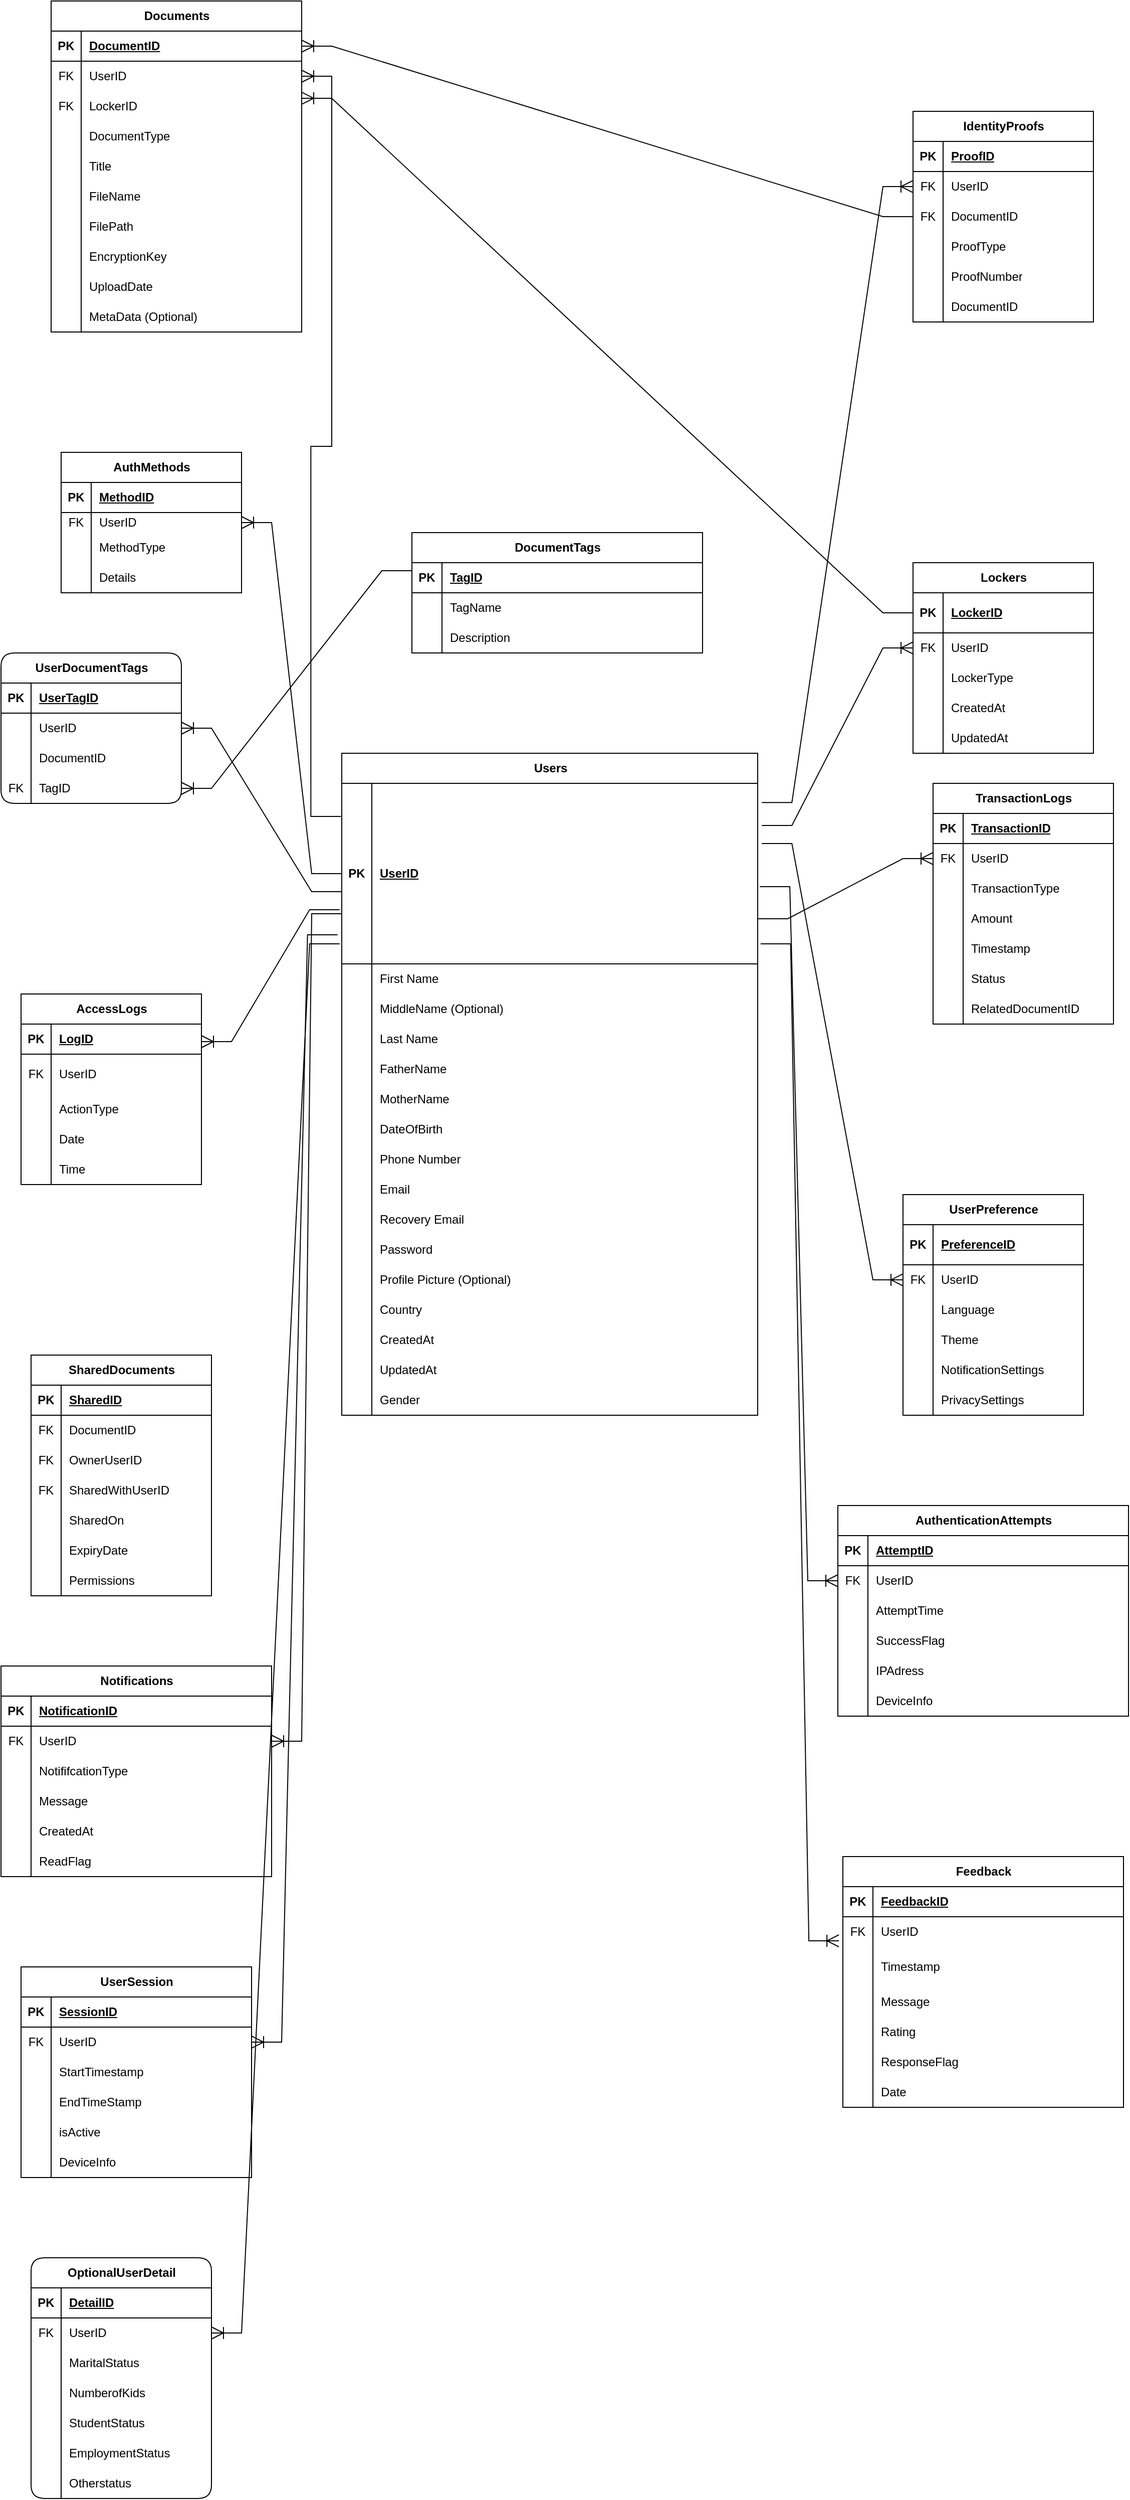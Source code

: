 <mxfile version="22.1.21" type="github" pages="2">
  <diagram name="Page-1" id="120Ro8BHDSdsMT5NEkCp">
    <mxGraphModel dx="1434" dy="839" grid="1" gridSize="10" guides="1" tooltips="1" connect="1" arrows="1" fold="1" page="1" pageScale="1" pageWidth="5000" pageHeight="5000" math="0" shadow="0">
      <root>
        <mxCell id="0" />
        <mxCell id="1" parent="0" />
        <mxCell id="bShK0yMO8fK-UdRzZEGF-1" value="Users" style="shape=table;startSize=30;container=1;collapsible=1;childLayout=tableLayout;fixedRows=1;rowLines=0;fontStyle=1;align=center;resizeLast=1;html=1;" vertex="1" parent="1">
          <mxGeometry x="360" y="1020" width="415" height="660" as="geometry" />
        </mxCell>
        <mxCell id="bShK0yMO8fK-UdRzZEGF-2" value="" style="shape=tableRow;horizontal=0;startSize=0;swimlaneHead=0;swimlaneBody=0;fillColor=none;collapsible=0;dropTarget=0;points=[[0,0.5],[1,0.5]];portConstraint=eastwest;top=0;left=0;right=0;bottom=1;" vertex="1" parent="bShK0yMO8fK-UdRzZEGF-1">
          <mxGeometry y="30" width="415" height="180" as="geometry" />
        </mxCell>
        <mxCell id="bShK0yMO8fK-UdRzZEGF-3" value="PK" style="shape=partialRectangle;connectable=0;fillColor=none;top=0;left=0;bottom=0;right=0;fontStyle=1;overflow=hidden;whiteSpace=wrap;html=1;" vertex="1" parent="bShK0yMO8fK-UdRzZEGF-2">
          <mxGeometry width="30" height="180" as="geometry">
            <mxRectangle width="30" height="180" as="alternateBounds" />
          </mxGeometry>
        </mxCell>
        <mxCell id="bShK0yMO8fK-UdRzZEGF-4" value="UserID" style="shape=partialRectangle;connectable=0;fillColor=none;top=0;left=0;bottom=0;right=0;align=left;spacingLeft=6;fontStyle=5;overflow=hidden;whiteSpace=wrap;html=1;" vertex="1" parent="bShK0yMO8fK-UdRzZEGF-2">
          <mxGeometry x="30" width="385" height="180" as="geometry">
            <mxRectangle width="385" height="180" as="alternateBounds" />
          </mxGeometry>
        </mxCell>
        <mxCell id="bShK0yMO8fK-UdRzZEGF-5" value="" style="shape=tableRow;horizontal=0;startSize=0;swimlaneHead=0;swimlaneBody=0;fillColor=none;collapsible=0;dropTarget=0;points=[[0,0.5],[1,0.5]];portConstraint=eastwest;top=0;left=0;right=0;bottom=0;" vertex="1" parent="bShK0yMO8fK-UdRzZEGF-1">
          <mxGeometry y="210" width="415" height="30" as="geometry" />
        </mxCell>
        <mxCell id="bShK0yMO8fK-UdRzZEGF-6" value="" style="shape=partialRectangle;connectable=0;fillColor=none;top=0;left=0;bottom=0;right=0;editable=1;overflow=hidden;whiteSpace=wrap;html=1;" vertex="1" parent="bShK0yMO8fK-UdRzZEGF-5">
          <mxGeometry width="30" height="30" as="geometry">
            <mxRectangle width="30" height="30" as="alternateBounds" />
          </mxGeometry>
        </mxCell>
        <mxCell id="bShK0yMO8fK-UdRzZEGF-7" value="First Name" style="shape=partialRectangle;connectable=0;fillColor=none;top=0;left=0;bottom=0;right=0;align=left;spacingLeft=6;overflow=hidden;whiteSpace=wrap;html=1;" vertex="1" parent="bShK0yMO8fK-UdRzZEGF-5">
          <mxGeometry x="30" width="385" height="30" as="geometry">
            <mxRectangle width="385" height="30" as="alternateBounds" />
          </mxGeometry>
        </mxCell>
        <mxCell id="bShK0yMO8fK-UdRzZEGF-8" value="" style="shape=tableRow;horizontal=0;startSize=0;swimlaneHead=0;swimlaneBody=0;fillColor=none;collapsible=0;dropTarget=0;points=[[0,0.5],[1,0.5]];portConstraint=eastwest;top=0;left=0;right=0;bottom=0;" vertex="1" parent="bShK0yMO8fK-UdRzZEGF-1">
          <mxGeometry y="240" width="415" height="30" as="geometry" />
        </mxCell>
        <mxCell id="bShK0yMO8fK-UdRzZEGF-9" value="" style="shape=partialRectangle;connectable=0;fillColor=none;top=0;left=0;bottom=0;right=0;editable=1;overflow=hidden;whiteSpace=wrap;html=1;" vertex="1" parent="bShK0yMO8fK-UdRzZEGF-8">
          <mxGeometry width="30" height="30" as="geometry">
            <mxRectangle width="30" height="30" as="alternateBounds" />
          </mxGeometry>
        </mxCell>
        <mxCell id="bShK0yMO8fK-UdRzZEGF-10" value="MiddleName (Optional)" style="shape=partialRectangle;connectable=0;fillColor=none;top=0;left=0;bottom=0;right=0;align=left;spacingLeft=6;overflow=hidden;whiteSpace=wrap;html=1;" vertex="1" parent="bShK0yMO8fK-UdRzZEGF-8">
          <mxGeometry x="30" width="385" height="30" as="geometry">
            <mxRectangle width="385" height="30" as="alternateBounds" />
          </mxGeometry>
        </mxCell>
        <mxCell id="bShK0yMO8fK-UdRzZEGF-11" value="" style="shape=tableRow;horizontal=0;startSize=0;swimlaneHead=0;swimlaneBody=0;fillColor=none;collapsible=0;dropTarget=0;points=[[0,0.5],[1,0.5]];portConstraint=eastwest;top=0;left=0;right=0;bottom=0;" vertex="1" parent="bShK0yMO8fK-UdRzZEGF-1">
          <mxGeometry y="270" width="415" height="30" as="geometry" />
        </mxCell>
        <mxCell id="bShK0yMO8fK-UdRzZEGF-12" value="" style="shape=partialRectangle;connectable=0;fillColor=none;top=0;left=0;bottom=0;right=0;editable=1;overflow=hidden;whiteSpace=wrap;html=1;" vertex="1" parent="bShK0yMO8fK-UdRzZEGF-11">
          <mxGeometry width="30" height="30" as="geometry">
            <mxRectangle width="30" height="30" as="alternateBounds" />
          </mxGeometry>
        </mxCell>
        <mxCell id="bShK0yMO8fK-UdRzZEGF-13" value="Last Name" style="shape=partialRectangle;connectable=0;fillColor=none;top=0;left=0;bottom=0;right=0;align=left;spacingLeft=6;overflow=hidden;whiteSpace=wrap;html=1;" vertex="1" parent="bShK0yMO8fK-UdRzZEGF-11">
          <mxGeometry x="30" width="385" height="30" as="geometry">
            <mxRectangle width="385" height="30" as="alternateBounds" />
          </mxGeometry>
        </mxCell>
        <mxCell id="bShK0yMO8fK-UdRzZEGF-14" value="" style="shape=tableRow;horizontal=0;startSize=0;swimlaneHead=0;swimlaneBody=0;fillColor=none;collapsible=0;dropTarget=0;points=[[0,0.5],[1,0.5]];portConstraint=eastwest;top=0;left=0;right=0;bottom=0;" vertex="1" parent="bShK0yMO8fK-UdRzZEGF-1">
          <mxGeometry y="300" width="415" height="30" as="geometry" />
        </mxCell>
        <mxCell id="bShK0yMO8fK-UdRzZEGF-15" value="" style="shape=partialRectangle;connectable=0;fillColor=none;top=0;left=0;bottom=0;right=0;editable=1;overflow=hidden;whiteSpace=wrap;html=1;" vertex="1" parent="bShK0yMO8fK-UdRzZEGF-14">
          <mxGeometry width="30" height="30" as="geometry">
            <mxRectangle width="30" height="30" as="alternateBounds" />
          </mxGeometry>
        </mxCell>
        <mxCell id="bShK0yMO8fK-UdRzZEGF-16" value="FatherName" style="shape=partialRectangle;connectable=0;fillColor=none;top=0;left=0;bottom=0;right=0;align=left;spacingLeft=6;overflow=hidden;whiteSpace=wrap;html=1;" vertex="1" parent="bShK0yMO8fK-UdRzZEGF-14">
          <mxGeometry x="30" width="385" height="30" as="geometry">
            <mxRectangle width="385" height="30" as="alternateBounds" />
          </mxGeometry>
        </mxCell>
        <mxCell id="bShK0yMO8fK-UdRzZEGF-17" value="" style="shape=tableRow;horizontal=0;startSize=0;swimlaneHead=0;swimlaneBody=0;fillColor=none;collapsible=0;dropTarget=0;points=[[0,0.5],[1,0.5]];portConstraint=eastwest;top=0;left=0;right=0;bottom=0;" vertex="1" parent="bShK0yMO8fK-UdRzZEGF-1">
          <mxGeometry y="330" width="415" height="30" as="geometry" />
        </mxCell>
        <mxCell id="bShK0yMO8fK-UdRzZEGF-18" value="" style="shape=partialRectangle;connectable=0;fillColor=none;top=0;left=0;bottom=0;right=0;editable=1;overflow=hidden;whiteSpace=wrap;html=1;" vertex="1" parent="bShK0yMO8fK-UdRzZEGF-17">
          <mxGeometry width="30" height="30" as="geometry">
            <mxRectangle width="30" height="30" as="alternateBounds" />
          </mxGeometry>
        </mxCell>
        <mxCell id="bShK0yMO8fK-UdRzZEGF-19" value="MotherName" style="shape=partialRectangle;connectable=0;fillColor=none;top=0;left=0;bottom=0;right=0;align=left;spacingLeft=6;overflow=hidden;whiteSpace=wrap;html=1;" vertex="1" parent="bShK0yMO8fK-UdRzZEGF-17">
          <mxGeometry x="30" width="385" height="30" as="geometry">
            <mxRectangle width="385" height="30" as="alternateBounds" />
          </mxGeometry>
        </mxCell>
        <mxCell id="bShK0yMO8fK-UdRzZEGF-20" value="" style="shape=tableRow;horizontal=0;startSize=0;swimlaneHead=0;swimlaneBody=0;fillColor=none;collapsible=0;dropTarget=0;points=[[0,0.5],[1,0.5]];portConstraint=eastwest;top=0;left=0;right=0;bottom=0;" vertex="1" parent="bShK0yMO8fK-UdRzZEGF-1">
          <mxGeometry y="360" width="415" height="30" as="geometry" />
        </mxCell>
        <mxCell id="bShK0yMO8fK-UdRzZEGF-21" value="" style="shape=partialRectangle;connectable=0;fillColor=none;top=0;left=0;bottom=0;right=0;editable=1;overflow=hidden;whiteSpace=wrap;html=1;" vertex="1" parent="bShK0yMO8fK-UdRzZEGF-20">
          <mxGeometry width="30" height="30" as="geometry">
            <mxRectangle width="30" height="30" as="alternateBounds" />
          </mxGeometry>
        </mxCell>
        <mxCell id="bShK0yMO8fK-UdRzZEGF-22" value="DateOfBirth" style="shape=partialRectangle;connectable=0;fillColor=none;top=0;left=0;bottom=0;right=0;align=left;spacingLeft=6;overflow=hidden;whiteSpace=wrap;html=1;" vertex="1" parent="bShK0yMO8fK-UdRzZEGF-20">
          <mxGeometry x="30" width="385" height="30" as="geometry">
            <mxRectangle width="385" height="30" as="alternateBounds" />
          </mxGeometry>
        </mxCell>
        <mxCell id="bShK0yMO8fK-UdRzZEGF-23" value="" style="shape=tableRow;horizontal=0;startSize=0;swimlaneHead=0;swimlaneBody=0;fillColor=none;collapsible=0;dropTarget=0;points=[[0,0.5],[1,0.5]];portConstraint=eastwest;top=0;left=0;right=0;bottom=0;" vertex="1" parent="bShK0yMO8fK-UdRzZEGF-1">
          <mxGeometry y="390" width="415" height="30" as="geometry" />
        </mxCell>
        <mxCell id="bShK0yMO8fK-UdRzZEGF-24" value="" style="shape=partialRectangle;connectable=0;fillColor=none;top=0;left=0;bottom=0;right=0;editable=1;overflow=hidden;whiteSpace=wrap;html=1;" vertex="1" parent="bShK0yMO8fK-UdRzZEGF-23">
          <mxGeometry width="30" height="30" as="geometry">
            <mxRectangle width="30" height="30" as="alternateBounds" />
          </mxGeometry>
        </mxCell>
        <mxCell id="bShK0yMO8fK-UdRzZEGF-25" value="Phone Number" style="shape=partialRectangle;connectable=0;fillColor=none;top=0;left=0;bottom=0;right=0;align=left;spacingLeft=6;overflow=hidden;whiteSpace=wrap;html=1;" vertex="1" parent="bShK0yMO8fK-UdRzZEGF-23">
          <mxGeometry x="30" width="385" height="30" as="geometry">
            <mxRectangle width="385" height="30" as="alternateBounds" />
          </mxGeometry>
        </mxCell>
        <mxCell id="bShK0yMO8fK-UdRzZEGF-26" value="" style="shape=tableRow;horizontal=0;startSize=0;swimlaneHead=0;swimlaneBody=0;fillColor=none;collapsible=0;dropTarget=0;points=[[0,0.5],[1,0.5]];portConstraint=eastwest;top=0;left=0;right=0;bottom=0;" vertex="1" parent="bShK0yMO8fK-UdRzZEGF-1">
          <mxGeometry y="420" width="415" height="30" as="geometry" />
        </mxCell>
        <mxCell id="bShK0yMO8fK-UdRzZEGF-27" value="" style="shape=partialRectangle;connectable=0;fillColor=none;top=0;left=0;bottom=0;right=0;editable=1;overflow=hidden;whiteSpace=wrap;html=1;" vertex="1" parent="bShK0yMO8fK-UdRzZEGF-26">
          <mxGeometry width="30" height="30" as="geometry">
            <mxRectangle width="30" height="30" as="alternateBounds" />
          </mxGeometry>
        </mxCell>
        <mxCell id="bShK0yMO8fK-UdRzZEGF-28" value="Email" style="shape=partialRectangle;connectable=0;fillColor=none;top=0;left=0;bottom=0;right=0;align=left;spacingLeft=6;overflow=hidden;whiteSpace=wrap;html=1;" vertex="1" parent="bShK0yMO8fK-UdRzZEGF-26">
          <mxGeometry x="30" width="385" height="30" as="geometry">
            <mxRectangle width="385" height="30" as="alternateBounds" />
          </mxGeometry>
        </mxCell>
        <mxCell id="bShK0yMO8fK-UdRzZEGF-29" value="" style="shape=tableRow;horizontal=0;startSize=0;swimlaneHead=0;swimlaneBody=0;fillColor=none;collapsible=0;dropTarget=0;points=[[0,0.5],[1,0.5]];portConstraint=eastwest;top=0;left=0;right=0;bottom=0;" vertex="1" parent="bShK0yMO8fK-UdRzZEGF-1">
          <mxGeometry y="450" width="415" height="30" as="geometry" />
        </mxCell>
        <mxCell id="bShK0yMO8fK-UdRzZEGF-30" value="" style="shape=partialRectangle;connectable=0;fillColor=none;top=0;left=0;bottom=0;right=0;editable=1;overflow=hidden;whiteSpace=wrap;html=1;" vertex="1" parent="bShK0yMO8fK-UdRzZEGF-29">
          <mxGeometry width="30" height="30" as="geometry">
            <mxRectangle width="30" height="30" as="alternateBounds" />
          </mxGeometry>
        </mxCell>
        <mxCell id="bShK0yMO8fK-UdRzZEGF-31" value="Recovery Email" style="shape=partialRectangle;connectable=0;fillColor=none;top=0;left=0;bottom=0;right=0;align=left;spacingLeft=6;overflow=hidden;whiteSpace=wrap;html=1;" vertex="1" parent="bShK0yMO8fK-UdRzZEGF-29">
          <mxGeometry x="30" width="385" height="30" as="geometry">
            <mxRectangle width="385" height="30" as="alternateBounds" />
          </mxGeometry>
        </mxCell>
        <mxCell id="bShK0yMO8fK-UdRzZEGF-32" value="" style="shape=tableRow;horizontal=0;startSize=0;swimlaneHead=0;swimlaneBody=0;fillColor=none;collapsible=0;dropTarget=0;points=[[0,0.5],[1,0.5]];portConstraint=eastwest;top=0;left=0;right=0;bottom=0;" vertex="1" parent="bShK0yMO8fK-UdRzZEGF-1">
          <mxGeometry y="480" width="415" height="30" as="geometry" />
        </mxCell>
        <mxCell id="bShK0yMO8fK-UdRzZEGF-33" value="" style="shape=partialRectangle;connectable=0;fillColor=none;top=0;left=0;bottom=0;right=0;editable=1;overflow=hidden;whiteSpace=wrap;html=1;" vertex="1" parent="bShK0yMO8fK-UdRzZEGF-32">
          <mxGeometry width="30" height="30" as="geometry">
            <mxRectangle width="30" height="30" as="alternateBounds" />
          </mxGeometry>
        </mxCell>
        <mxCell id="bShK0yMO8fK-UdRzZEGF-34" value="Password" style="shape=partialRectangle;connectable=0;fillColor=none;top=0;left=0;bottom=0;right=0;align=left;spacingLeft=6;overflow=hidden;whiteSpace=wrap;html=1;" vertex="1" parent="bShK0yMO8fK-UdRzZEGF-32">
          <mxGeometry x="30" width="385" height="30" as="geometry">
            <mxRectangle width="385" height="30" as="alternateBounds" />
          </mxGeometry>
        </mxCell>
        <mxCell id="bShK0yMO8fK-UdRzZEGF-35" value="" style="shape=tableRow;horizontal=0;startSize=0;swimlaneHead=0;swimlaneBody=0;fillColor=none;collapsible=0;dropTarget=0;points=[[0,0.5],[1,0.5]];portConstraint=eastwest;top=0;left=0;right=0;bottom=0;" vertex="1" parent="bShK0yMO8fK-UdRzZEGF-1">
          <mxGeometry y="510" width="415" height="30" as="geometry" />
        </mxCell>
        <mxCell id="bShK0yMO8fK-UdRzZEGF-36" value="" style="shape=partialRectangle;connectable=0;fillColor=none;top=0;left=0;bottom=0;right=0;editable=1;overflow=hidden;whiteSpace=wrap;html=1;" vertex="1" parent="bShK0yMO8fK-UdRzZEGF-35">
          <mxGeometry width="30" height="30" as="geometry">
            <mxRectangle width="30" height="30" as="alternateBounds" />
          </mxGeometry>
        </mxCell>
        <mxCell id="bShK0yMO8fK-UdRzZEGF-37" value="Profile Picture (Optional)" style="shape=partialRectangle;connectable=0;fillColor=none;top=0;left=0;bottom=0;right=0;align=left;spacingLeft=6;overflow=hidden;whiteSpace=wrap;html=1;" vertex="1" parent="bShK0yMO8fK-UdRzZEGF-35">
          <mxGeometry x="30" width="385" height="30" as="geometry">
            <mxRectangle width="385" height="30" as="alternateBounds" />
          </mxGeometry>
        </mxCell>
        <mxCell id="bShK0yMO8fK-UdRzZEGF-38" value="" style="shape=tableRow;horizontal=0;startSize=0;swimlaneHead=0;swimlaneBody=0;fillColor=none;collapsible=0;dropTarget=0;points=[[0,0.5],[1,0.5]];portConstraint=eastwest;top=0;left=0;right=0;bottom=0;" vertex="1" parent="bShK0yMO8fK-UdRzZEGF-1">
          <mxGeometry y="540" width="415" height="30" as="geometry" />
        </mxCell>
        <mxCell id="bShK0yMO8fK-UdRzZEGF-39" value="" style="shape=partialRectangle;connectable=0;fillColor=none;top=0;left=0;bottom=0;right=0;editable=1;overflow=hidden;whiteSpace=wrap;html=1;" vertex="1" parent="bShK0yMO8fK-UdRzZEGF-38">
          <mxGeometry width="30" height="30" as="geometry">
            <mxRectangle width="30" height="30" as="alternateBounds" />
          </mxGeometry>
        </mxCell>
        <mxCell id="bShK0yMO8fK-UdRzZEGF-40" value="Country" style="shape=partialRectangle;connectable=0;fillColor=none;top=0;left=0;bottom=0;right=0;align=left;spacingLeft=6;overflow=hidden;whiteSpace=wrap;html=1;" vertex="1" parent="bShK0yMO8fK-UdRzZEGF-38">
          <mxGeometry x="30" width="385" height="30" as="geometry">
            <mxRectangle width="385" height="30" as="alternateBounds" />
          </mxGeometry>
        </mxCell>
        <mxCell id="bShK0yMO8fK-UdRzZEGF-41" value="" style="shape=tableRow;horizontal=0;startSize=0;swimlaneHead=0;swimlaneBody=0;fillColor=none;collapsible=0;dropTarget=0;points=[[0,0.5],[1,0.5]];portConstraint=eastwest;top=0;left=0;right=0;bottom=0;" vertex="1" parent="bShK0yMO8fK-UdRzZEGF-1">
          <mxGeometry y="570" width="415" height="30" as="geometry" />
        </mxCell>
        <mxCell id="bShK0yMO8fK-UdRzZEGF-42" value="" style="shape=partialRectangle;connectable=0;fillColor=none;top=0;left=0;bottom=0;right=0;editable=1;overflow=hidden;whiteSpace=wrap;html=1;" vertex="1" parent="bShK0yMO8fK-UdRzZEGF-41">
          <mxGeometry width="30" height="30" as="geometry">
            <mxRectangle width="30" height="30" as="alternateBounds" />
          </mxGeometry>
        </mxCell>
        <mxCell id="bShK0yMO8fK-UdRzZEGF-43" value="CreatedAt" style="shape=partialRectangle;connectable=0;fillColor=none;top=0;left=0;bottom=0;right=0;align=left;spacingLeft=6;overflow=hidden;whiteSpace=wrap;html=1;" vertex="1" parent="bShK0yMO8fK-UdRzZEGF-41">
          <mxGeometry x="30" width="385" height="30" as="geometry">
            <mxRectangle width="385" height="30" as="alternateBounds" />
          </mxGeometry>
        </mxCell>
        <mxCell id="bShK0yMO8fK-UdRzZEGF-44" value="" style="shape=tableRow;horizontal=0;startSize=0;swimlaneHead=0;swimlaneBody=0;fillColor=none;collapsible=0;dropTarget=0;points=[[0,0.5],[1,0.5]];portConstraint=eastwest;top=0;left=0;right=0;bottom=0;" vertex="1" parent="bShK0yMO8fK-UdRzZEGF-1">
          <mxGeometry y="600" width="415" height="30" as="geometry" />
        </mxCell>
        <mxCell id="bShK0yMO8fK-UdRzZEGF-45" value="" style="shape=partialRectangle;connectable=0;fillColor=none;top=0;left=0;bottom=0;right=0;editable=1;overflow=hidden;whiteSpace=wrap;html=1;" vertex="1" parent="bShK0yMO8fK-UdRzZEGF-44">
          <mxGeometry width="30" height="30" as="geometry">
            <mxRectangle width="30" height="30" as="alternateBounds" />
          </mxGeometry>
        </mxCell>
        <mxCell id="bShK0yMO8fK-UdRzZEGF-46" value="UpdatedAt" style="shape=partialRectangle;connectable=0;fillColor=none;top=0;left=0;bottom=0;right=0;align=left;spacingLeft=6;overflow=hidden;whiteSpace=wrap;html=1;" vertex="1" parent="bShK0yMO8fK-UdRzZEGF-44">
          <mxGeometry x="30" width="385" height="30" as="geometry">
            <mxRectangle width="385" height="30" as="alternateBounds" />
          </mxGeometry>
        </mxCell>
        <mxCell id="ZvPWrcp6hxXTNvgbJyVC-96" value="" style="shape=tableRow;horizontal=0;startSize=0;swimlaneHead=0;swimlaneBody=0;fillColor=none;collapsible=0;dropTarget=0;points=[[0,0.5],[1,0.5]];portConstraint=eastwest;top=0;left=0;right=0;bottom=0;" vertex="1" parent="bShK0yMO8fK-UdRzZEGF-1">
          <mxGeometry y="630" width="415" height="30" as="geometry" />
        </mxCell>
        <mxCell id="ZvPWrcp6hxXTNvgbJyVC-97" value="" style="shape=partialRectangle;connectable=0;fillColor=none;top=0;left=0;bottom=0;right=0;editable=1;overflow=hidden;whiteSpace=wrap;html=1;" vertex="1" parent="ZvPWrcp6hxXTNvgbJyVC-96">
          <mxGeometry width="30" height="30" as="geometry">
            <mxRectangle width="30" height="30" as="alternateBounds" />
          </mxGeometry>
        </mxCell>
        <mxCell id="ZvPWrcp6hxXTNvgbJyVC-98" value="Gender" style="shape=partialRectangle;connectable=0;fillColor=none;top=0;left=0;bottom=0;right=0;align=left;spacingLeft=6;overflow=hidden;whiteSpace=wrap;html=1;" vertex="1" parent="ZvPWrcp6hxXTNvgbJyVC-96">
          <mxGeometry x="30" width="385" height="30" as="geometry">
            <mxRectangle width="385" height="30" as="alternateBounds" />
          </mxGeometry>
        </mxCell>
        <mxCell id="bShK0yMO8fK-UdRzZEGF-47" value="Lockers" style="shape=table;startSize=30;container=1;collapsible=1;childLayout=tableLayout;fixedRows=1;rowLines=0;fontStyle=1;align=center;resizeLast=1;html=1;" vertex="1" parent="1">
          <mxGeometry x="930" y="830" width="180" height="190" as="geometry" />
        </mxCell>
        <mxCell id="bShK0yMO8fK-UdRzZEGF-48" value="" style="shape=tableRow;horizontal=0;startSize=0;swimlaneHead=0;swimlaneBody=0;fillColor=none;collapsible=0;dropTarget=0;points=[[0,0.5],[1,0.5]];portConstraint=eastwest;top=0;left=0;right=0;bottom=1;" vertex="1" parent="bShK0yMO8fK-UdRzZEGF-47">
          <mxGeometry y="30" width="180" height="40" as="geometry" />
        </mxCell>
        <mxCell id="bShK0yMO8fK-UdRzZEGF-49" value="PK" style="shape=partialRectangle;connectable=0;fillColor=none;top=0;left=0;bottom=0;right=0;fontStyle=1;overflow=hidden;whiteSpace=wrap;html=1;" vertex="1" parent="bShK0yMO8fK-UdRzZEGF-48">
          <mxGeometry width="30" height="40" as="geometry">
            <mxRectangle width="30" height="40" as="alternateBounds" />
          </mxGeometry>
        </mxCell>
        <mxCell id="bShK0yMO8fK-UdRzZEGF-50" value="LockerID" style="shape=partialRectangle;connectable=0;fillColor=none;top=0;left=0;bottom=0;right=0;align=left;spacingLeft=6;fontStyle=5;overflow=hidden;whiteSpace=wrap;html=1;" vertex="1" parent="bShK0yMO8fK-UdRzZEGF-48">
          <mxGeometry x="30" width="150" height="40" as="geometry">
            <mxRectangle width="150" height="40" as="alternateBounds" />
          </mxGeometry>
        </mxCell>
        <mxCell id="bShK0yMO8fK-UdRzZEGF-51" value="" style="shape=tableRow;horizontal=0;startSize=0;swimlaneHead=0;swimlaneBody=0;fillColor=none;collapsible=0;dropTarget=0;points=[[0,0.5],[1,0.5]];portConstraint=eastwest;top=0;left=0;right=0;bottom=0;" vertex="1" parent="bShK0yMO8fK-UdRzZEGF-47">
          <mxGeometry y="70" width="180" height="30" as="geometry" />
        </mxCell>
        <mxCell id="bShK0yMO8fK-UdRzZEGF-52" value="FK" style="shape=partialRectangle;connectable=0;fillColor=none;top=0;left=0;bottom=0;right=0;editable=1;overflow=hidden;whiteSpace=wrap;html=1;" vertex="1" parent="bShK0yMO8fK-UdRzZEGF-51">
          <mxGeometry width="30" height="30" as="geometry">
            <mxRectangle width="30" height="30" as="alternateBounds" />
          </mxGeometry>
        </mxCell>
        <mxCell id="bShK0yMO8fK-UdRzZEGF-53" value="UserID" style="shape=partialRectangle;connectable=0;fillColor=none;top=0;left=0;bottom=0;right=0;align=left;spacingLeft=6;overflow=hidden;whiteSpace=wrap;html=1;" vertex="1" parent="bShK0yMO8fK-UdRzZEGF-51">
          <mxGeometry x="30" width="150" height="30" as="geometry">
            <mxRectangle width="150" height="30" as="alternateBounds" />
          </mxGeometry>
        </mxCell>
        <mxCell id="bShK0yMO8fK-UdRzZEGF-54" value="" style="shape=tableRow;horizontal=0;startSize=0;swimlaneHead=0;swimlaneBody=0;fillColor=none;collapsible=0;dropTarget=0;points=[[0,0.5],[1,0.5]];portConstraint=eastwest;top=0;left=0;right=0;bottom=0;" vertex="1" parent="bShK0yMO8fK-UdRzZEGF-47">
          <mxGeometry y="100" width="180" height="30" as="geometry" />
        </mxCell>
        <mxCell id="bShK0yMO8fK-UdRzZEGF-55" value="" style="shape=partialRectangle;connectable=0;fillColor=none;top=0;left=0;bottom=0;right=0;editable=1;overflow=hidden;whiteSpace=wrap;html=1;" vertex="1" parent="bShK0yMO8fK-UdRzZEGF-54">
          <mxGeometry width="30" height="30" as="geometry">
            <mxRectangle width="30" height="30" as="alternateBounds" />
          </mxGeometry>
        </mxCell>
        <mxCell id="bShK0yMO8fK-UdRzZEGF-56" value="LockerType" style="shape=partialRectangle;connectable=0;fillColor=none;top=0;left=0;bottom=0;right=0;align=left;spacingLeft=6;overflow=hidden;whiteSpace=wrap;html=1;" vertex="1" parent="bShK0yMO8fK-UdRzZEGF-54">
          <mxGeometry x="30" width="150" height="30" as="geometry">
            <mxRectangle width="150" height="30" as="alternateBounds" />
          </mxGeometry>
        </mxCell>
        <mxCell id="bShK0yMO8fK-UdRzZEGF-57" value="" style="shape=tableRow;horizontal=0;startSize=0;swimlaneHead=0;swimlaneBody=0;fillColor=none;collapsible=0;dropTarget=0;points=[[0,0.5],[1,0.5]];portConstraint=eastwest;top=0;left=0;right=0;bottom=0;" vertex="1" parent="bShK0yMO8fK-UdRzZEGF-47">
          <mxGeometry y="130" width="180" height="30" as="geometry" />
        </mxCell>
        <mxCell id="bShK0yMO8fK-UdRzZEGF-58" value="" style="shape=partialRectangle;connectable=0;fillColor=none;top=0;left=0;bottom=0;right=0;editable=1;overflow=hidden;whiteSpace=wrap;html=1;" vertex="1" parent="bShK0yMO8fK-UdRzZEGF-57">
          <mxGeometry width="30" height="30" as="geometry">
            <mxRectangle width="30" height="30" as="alternateBounds" />
          </mxGeometry>
        </mxCell>
        <mxCell id="bShK0yMO8fK-UdRzZEGF-59" value="CreatedAt" style="shape=partialRectangle;connectable=0;fillColor=none;top=0;left=0;bottom=0;right=0;align=left;spacingLeft=6;overflow=hidden;whiteSpace=wrap;html=1;" vertex="1" parent="bShK0yMO8fK-UdRzZEGF-57">
          <mxGeometry x="30" width="150" height="30" as="geometry">
            <mxRectangle width="150" height="30" as="alternateBounds" />
          </mxGeometry>
        </mxCell>
        <mxCell id="bShK0yMO8fK-UdRzZEGF-60" value="" style="shape=tableRow;horizontal=0;startSize=0;swimlaneHead=0;swimlaneBody=0;fillColor=none;collapsible=0;dropTarget=0;points=[[0,0.5],[1,0.5]];portConstraint=eastwest;top=0;left=0;right=0;bottom=0;" vertex="1" parent="bShK0yMO8fK-UdRzZEGF-47">
          <mxGeometry y="160" width="180" height="30" as="geometry" />
        </mxCell>
        <mxCell id="bShK0yMO8fK-UdRzZEGF-61" value="" style="shape=partialRectangle;connectable=0;fillColor=none;top=0;left=0;bottom=0;right=0;editable=1;overflow=hidden;whiteSpace=wrap;html=1;" vertex="1" parent="bShK0yMO8fK-UdRzZEGF-60">
          <mxGeometry width="30" height="30" as="geometry">
            <mxRectangle width="30" height="30" as="alternateBounds" />
          </mxGeometry>
        </mxCell>
        <mxCell id="bShK0yMO8fK-UdRzZEGF-62" value="UpdatedAt" style="shape=partialRectangle;connectable=0;fillColor=none;top=0;left=0;bottom=0;right=0;align=left;spacingLeft=6;overflow=hidden;whiteSpace=wrap;html=1;" vertex="1" parent="bShK0yMO8fK-UdRzZEGF-60">
          <mxGeometry x="30" width="150" height="30" as="geometry">
            <mxRectangle width="150" height="30" as="alternateBounds" />
          </mxGeometry>
        </mxCell>
        <mxCell id="bShK0yMO8fK-UdRzZEGF-63" value="Documents" style="shape=table;startSize=30;container=1;collapsible=1;childLayout=tableLayout;fixedRows=1;rowLines=0;fontStyle=1;align=center;resizeLast=1;html=1;" vertex="1" parent="1">
          <mxGeometry x="70" y="270" width="250" height="330" as="geometry" />
        </mxCell>
        <mxCell id="bShK0yMO8fK-UdRzZEGF-64" value="" style="shape=tableRow;horizontal=0;startSize=0;swimlaneHead=0;swimlaneBody=0;fillColor=none;collapsible=0;dropTarget=0;points=[[0,0.5],[1,0.5]];portConstraint=eastwest;top=0;left=0;right=0;bottom=1;" vertex="1" parent="bShK0yMO8fK-UdRzZEGF-63">
          <mxGeometry y="30" width="250" height="30" as="geometry" />
        </mxCell>
        <mxCell id="bShK0yMO8fK-UdRzZEGF-65" value="PK" style="shape=partialRectangle;connectable=0;fillColor=none;top=0;left=0;bottom=0;right=0;fontStyle=1;overflow=hidden;whiteSpace=wrap;html=1;" vertex="1" parent="bShK0yMO8fK-UdRzZEGF-64">
          <mxGeometry width="30" height="30" as="geometry">
            <mxRectangle width="30" height="30" as="alternateBounds" />
          </mxGeometry>
        </mxCell>
        <mxCell id="bShK0yMO8fK-UdRzZEGF-66" value="DocumentID" style="shape=partialRectangle;connectable=0;fillColor=none;top=0;left=0;bottom=0;right=0;align=left;spacingLeft=6;fontStyle=5;overflow=hidden;whiteSpace=wrap;html=1;" vertex="1" parent="bShK0yMO8fK-UdRzZEGF-64">
          <mxGeometry x="30" width="220" height="30" as="geometry">
            <mxRectangle width="220" height="30" as="alternateBounds" />
          </mxGeometry>
        </mxCell>
        <mxCell id="bShK0yMO8fK-UdRzZEGF-67" value="" style="shape=tableRow;horizontal=0;startSize=0;swimlaneHead=0;swimlaneBody=0;fillColor=none;collapsible=0;dropTarget=0;points=[[0,0.5],[1,0.5]];portConstraint=eastwest;top=0;left=0;right=0;bottom=0;" vertex="1" parent="bShK0yMO8fK-UdRzZEGF-63">
          <mxGeometry y="60" width="250" height="30" as="geometry" />
        </mxCell>
        <mxCell id="bShK0yMO8fK-UdRzZEGF-68" value="FK" style="shape=partialRectangle;connectable=0;fillColor=none;top=0;left=0;bottom=0;right=0;editable=1;overflow=hidden;whiteSpace=wrap;html=1;" vertex="1" parent="bShK0yMO8fK-UdRzZEGF-67">
          <mxGeometry width="30" height="30" as="geometry">
            <mxRectangle width="30" height="30" as="alternateBounds" />
          </mxGeometry>
        </mxCell>
        <mxCell id="bShK0yMO8fK-UdRzZEGF-69" value="UserID" style="shape=partialRectangle;connectable=0;fillColor=none;top=0;left=0;bottom=0;right=0;align=left;spacingLeft=6;overflow=hidden;whiteSpace=wrap;html=1;" vertex="1" parent="bShK0yMO8fK-UdRzZEGF-67">
          <mxGeometry x="30" width="220" height="30" as="geometry">
            <mxRectangle width="220" height="30" as="alternateBounds" />
          </mxGeometry>
        </mxCell>
        <mxCell id="bShK0yMO8fK-UdRzZEGF-70" value="" style="shape=tableRow;horizontal=0;startSize=0;swimlaneHead=0;swimlaneBody=0;fillColor=none;collapsible=0;dropTarget=0;points=[[0,0.5],[1,0.5]];portConstraint=eastwest;top=0;left=0;right=0;bottom=0;" vertex="1" parent="bShK0yMO8fK-UdRzZEGF-63">
          <mxGeometry y="90" width="250" height="30" as="geometry" />
        </mxCell>
        <mxCell id="bShK0yMO8fK-UdRzZEGF-71" value="FK" style="shape=partialRectangle;connectable=0;fillColor=none;top=0;left=0;bottom=0;right=0;editable=1;overflow=hidden;whiteSpace=wrap;html=1;" vertex="1" parent="bShK0yMO8fK-UdRzZEGF-70">
          <mxGeometry width="30" height="30" as="geometry">
            <mxRectangle width="30" height="30" as="alternateBounds" />
          </mxGeometry>
        </mxCell>
        <mxCell id="bShK0yMO8fK-UdRzZEGF-72" value="LockerID" style="shape=partialRectangle;connectable=0;fillColor=none;top=0;left=0;bottom=0;right=0;align=left;spacingLeft=6;overflow=hidden;whiteSpace=wrap;html=1;" vertex="1" parent="bShK0yMO8fK-UdRzZEGF-70">
          <mxGeometry x="30" width="220" height="30" as="geometry">
            <mxRectangle width="220" height="30" as="alternateBounds" />
          </mxGeometry>
        </mxCell>
        <mxCell id="bShK0yMO8fK-UdRzZEGF-73" value="" style="shape=tableRow;horizontal=0;startSize=0;swimlaneHead=0;swimlaneBody=0;fillColor=none;collapsible=0;dropTarget=0;points=[[0,0.5],[1,0.5]];portConstraint=eastwest;top=0;left=0;right=0;bottom=0;" vertex="1" parent="bShK0yMO8fK-UdRzZEGF-63">
          <mxGeometry y="120" width="250" height="30" as="geometry" />
        </mxCell>
        <mxCell id="bShK0yMO8fK-UdRzZEGF-74" value="" style="shape=partialRectangle;connectable=0;fillColor=none;top=0;left=0;bottom=0;right=0;editable=1;overflow=hidden;whiteSpace=wrap;html=1;" vertex="1" parent="bShK0yMO8fK-UdRzZEGF-73">
          <mxGeometry width="30" height="30" as="geometry">
            <mxRectangle width="30" height="30" as="alternateBounds" />
          </mxGeometry>
        </mxCell>
        <mxCell id="bShK0yMO8fK-UdRzZEGF-75" value="DocumentType" style="shape=partialRectangle;connectable=0;fillColor=none;top=0;left=0;bottom=0;right=0;align=left;spacingLeft=6;overflow=hidden;whiteSpace=wrap;html=1;" vertex="1" parent="bShK0yMO8fK-UdRzZEGF-73">
          <mxGeometry x="30" width="220" height="30" as="geometry">
            <mxRectangle width="220" height="30" as="alternateBounds" />
          </mxGeometry>
        </mxCell>
        <mxCell id="bShK0yMO8fK-UdRzZEGF-76" value="" style="shape=tableRow;horizontal=0;startSize=0;swimlaneHead=0;swimlaneBody=0;fillColor=none;collapsible=0;dropTarget=0;points=[[0,0.5],[1,0.5]];portConstraint=eastwest;top=0;left=0;right=0;bottom=0;" vertex="1" parent="bShK0yMO8fK-UdRzZEGF-63">
          <mxGeometry y="150" width="250" height="30" as="geometry" />
        </mxCell>
        <mxCell id="bShK0yMO8fK-UdRzZEGF-77" value="" style="shape=partialRectangle;connectable=0;fillColor=none;top=0;left=0;bottom=0;right=0;editable=1;overflow=hidden;whiteSpace=wrap;html=1;" vertex="1" parent="bShK0yMO8fK-UdRzZEGF-76">
          <mxGeometry width="30" height="30" as="geometry">
            <mxRectangle width="30" height="30" as="alternateBounds" />
          </mxGeometry>
        </mxCell>
        <mxCell id="bShK0yMO8fK-UdRzZEGF-78" value="Title" style="shape=partialRectangle;connectable=0;fillColor=none;top=0;left=0;bottom=0;right=0;align=left;spacingLeft=6;overflow=hidden;whiteSpace=wrap;html=1;" vertex="1" parent="bShK0yMO8fK-UdRzZEGF-76">
          <mxGeometry x="30" width="220" height="30" as="geometry">
            <mxRectangle width="220" height="30" as="alternateBounds" />
          </mxGeometry>
        </mxCell>
        <mxCell id="bShK0yMO8fK-UdRzZEGF-79" value="" style="shape=tableRow;horizontal=0;startSize=0;swimlaneHead=0;swimlaneBody=0;fillColor=none;collapsible=0;dropTarget=0;points=[[0,0.5],[1,0.5]];portConstraint=eastwest;top=0;left=0;right=0;bottom=0;" vertex="1" parent="bShK0yMO8fK-UdRzZEGF-63">
          <mxGeometry y="180" width="250" height="30" as="geometry" />
        </mxCell>
        <mxCell id="bShK0yMO8fK-UdRzZEGF-80" value="" style="shape=partialRectangle;connectable=0;fillColor=none;top=0;left=0;bottom=0;right=0;editable=1;overflow=hidden;whiteSpace=wrap;html=1;" vertex="1" parent="bShK0yMO8fK-UdRzZEGF-79">
          <mxGeometry width="30" height="30" as="geometry">
            <mxRectangle width="30" height="30" as="alternateBounds" />
          </mxGeometry>
        </mxCell>
        <mxCell id="bShK0yMO8fK-UdRzZEGF-81" value="FileName" style="shape=partialRectangle;connectable=0;fillColor=none;top=0;left=0;bottom=0;right=0;align=left;spacingLeft=6;overflow=hidden;whiteSpace=wrap;html=1;" vertex="1" parent="bShK0yMO8fK-UdRzZEGF-79">
          <mxGeometry x="30" width="220" height="30" as="geometry">
            <mxRectangle width="220" height="30" as="alternateBounds" />
          </mxGeometry>
        </mxCell>
        <mxCell id="bShK0yMO8fK-UdRzZEGF-82" value="" style="shape=tableRow;horizontal=0;startSize=0;swimlaneHead=0;swimlaneBody=0;fillColor=none;collapsible=0;dropTarget=0;points=[[0,0.5],[1,0.5]];portConstraint=eastwest;top=0;left=0;right=0;bottom=0;" vertex="1" parent="bShK0yMO8fK-UdRzZEGF-63">
          <mxGeometry y="210" width="250" height="30" as="geometry" />
        </mxCell>
        <mxCell id="bShK0yMO8fK-UdRzZEGF-83" value="" style="shape=partialRectangle;connectable=0;fillColor=none;top=0;left=0;bottom=0;right=0;editable=1;overflow=hidden;whiteSpace=wrap;html=1;" vertex="1" parent="bShK0yMO8fK-UdRzZEGF-82">
          <mxGeometry width="30" height="30" as="geometry">
            <mxRectangle width="30" height="30" as="alternateBounds" />
          </mxGeometry>
        </mxCell>
        <mxCell id="bShK0yMO8fK-UdRzZEGF-84" value="FilePath" style="shape=partialRectangle;connectable=0;fillColor=none;top=0;left=0;bottom=0;right=0;align=left;spacingLeft=6;overflow=hidden;whiteSpace=wrap;html=1;" vertex="1" parent="bShK0yMO8fK-UdRzZEGF-82">
          <mxGeometry x="30" width="220" height="30" as="geometry">
            <mxRectangle width="220" height="30" as="alternateBounds" />
          </mxGeometry>
        </mxCell>
        <mxCell id="bShK0yMO8fK-UdRzZEGF-85" value="" style="shape=tableRow;horizontal=0;startSize=0;swimlaneHead=0;swimlaneBody=0;fillColor=none;collapsible=0;dropTarget=0;points=[[0,0.5],[1,0.5]];portConstraint=eastwest;top=0;left=0;right=0;bottom=0;" vertex="1" parent="bShK0yMO8fK-UdRzZEGF-63">
          <mxGeometry y="240" width="250" height="30" as="geometry" />
        </mxCell>
        <mxCell id="bShK0yMO8fK-UdRzZEGF-86" value="" style="shape=partialRectangle;connectable=0;fillColor=none;top=0;left=0;bottom=0;right=0;editable=1;overflow=hidden;whiteSpace=wrap;html=1;" vertex="1" parent="bShK0yMO8fK-UdRzZEGF-85">
          <mxGeometry width="30" height="30" as="geometry">
            <mxRectangle width="30" height="30" as="alternateBounds" />
          </mxGeometry>
        </mxCell>
        <mxCell id="bShK0yMO8fK-UdRzZEGF-87" value="EncryptionKey" style="shape=partialRectangle;connectable=0;fillColor=none;top=0;left=0;bottom=0;right=0;align=left;spacingLeft=6;overflow=hidden;whiteSpace=wrap;html=1;" vertex="1" parent="bShK0yMO8fK-UdRzZEGF-85">
          <mxGeometry x="30" width="220" height="30" as="geometry">
            <mxRectangle width="220" height="30" as="alternateBounds" />
          </mxGeometry>
        </mxCell>
        <mxCell id="bShK0yMO8fK-UdRzZEGF-88" value="" style="shape=tableRow;horizontal=0;startSize=0;swimlaneHead=0;swimlaneBody=0;fillColor=none;collapsible=0;dropTarget=0;points=[[0,0.5],[1,0.5]];portConstraint=eastwest;top=0;left=0;right=0;bottom=0;" vertex="1" parent="bShK0yMO8fK-UdRzZEGF-63">
          <mxGeometry y="270" width="250" height="30" as="geometry" />
        </mxCell>
        <mxCell id="bShK0yMO8fK-UdRzZEGF-89" value="" style="shape=partialRectangle;connectable=0;fillColor=none;top=0;left=0;bottom=0;right=0;editable=1;overflow=hidden;whiteSpace=wrap;html=1;" vertex="1" parent="bShK0yMO8fK-UdRzZEGF-88">
          <mxGeometry width="30" height="30" as="geometry">
            <mxRectangle width="30" height="30" as="alternateBounds" />
          </mxGeometry>
        </mxCell>
        <mxCell id="bShK0yMO8fK-UdRzZEGF-90" value="UploadDate" style="shape=partialRectangle;connectable=0;fillColor=none;top=0;left=0;bottom=0;right=0;align=left;spacingLeft=6;overflow=hidden;whiteSpace=wrap;html=1;" vertex="1" parent="bShK0yMO8fK-UdRzZEGF-88">
          <mxGeometry x="30" width="220" height="30" as="geometry">
            <mxRectangle width="220" height="30" as="alternateBounds" />
          </mxGeometry>
        </mxCell>
        <mxCell id="bShK0yMO8fK-UdRzZEGF-91" value="" style="shape=tableRow;horizontal=0;startSize=0;swimlaneHead=0;swimlaneBody=0;fillColor=none;collapsible=0;dropTarget=0;points=[[0,0.5],[1,0.5]];portConstraint=eastwest;top=0;left=0;right=0;bottom=0;" vertex="1" parent="bShK0yMO8fK-UdRzZEGF-63">
          <mxGeometry y="300" width="250" height="30" as="geometry" />
        </mxCell>
        <mxCell id="bShK0yMO8fK-UdRzZEGF-92" value="" style="shape=partialRectangle;connectable=0;fillColor=none;top=0;left=0;bottom=0;right=0;editable=1;overflow=hidden;whiteSpace=wrap;html=1;" vertex="1" parent="bShK0yMO8fK-UdRzZEGF-91">
          <mxGeometry width="30" height="30" as="geometry">
            <mxRectangle width="30" height="30" as="alternateBounds" />
          </mxGeometry>
        </mxCell>
        <mxCell id="bShK0yMO8fK-UdRzZEGF-93" value="MetaData (Optional)" style="shape=partialRectangle;connectable=0;fillColor=none;top=0;left=0;bottom=0;right=0;align=left;spacingLeft=6;overflow=hidden;whiteSpace=wrap;html=1;" vertex="1" parent="bShK0yMO8fK-UdRzZEGF-91">
          <mxGeometry x="30" width="220" height="30" as="geometry">
            <mxRectangle width="220" height="30" as="alternateBounds" />
          </mxGeometry>
        </mxCell>
        <mxCell id="ZvPWrcp6hxXTNvgbJyVC-1" value="AccessLogs" style="shape=table;startSize=30;container=1;collapsible=1;childLayout=tableLayout;fixedRows=1;rowLines=0;fontStyle=1;align=center;resizeLast=1;html=1;" vertex="1" parent="1">
          <mxGeometry x="40" y="1260" width="180" height="190" as="geometry" />
        </mxCell>
        <mxCell id="ZvPWrcp6hxXTNvgbJyVC-2" value="" style="shape=tableRow;horizontal=0;startSize=0;swimlaneHead=0;swimlaneBody=0;fillColor=none;collapsible=0;dropTarget=0;points=[[0,0.5],[1,0.5]];portConstraint=eastwest;top=0;left=0;right=0;bottom=1;" vertex="1" parent="ZvPWrcp6hxXTNvgbJyVC-1">
          <mxGeometry y="30" width="180" height="30" as="geometry" />
        </mxCell>
        <mxCell id="ZvPWrcp6hxXTNvgbJyVC-3" value="PK" style="shape=partialRectangle;connectable=0;fillColor=none;top=0;left=0;bottom=0;right=0;fontStyle=1;overflow=hidden;whiteSpace=wrap;html=1;" vertex="1" parent="ZvPWrcp6hxXTNvgbJyVC-2">
          <mxGeometry width="30" height="30" as="geometry">
            <mxRectangle width="30" height="30" as="alternateBounds" />
          </mxGeometry>
        </mxCell>
        <mxCell id="ZvPWrcp6hxXTNvgbJyVC-4" value="LogID" style="shape=partialRectangle;connectable=0;fillColor=none;top=0;left=0;bottom=0;right=0;align=left;spacingLeft=6;fontStyle=5;overflow=hidden;whiteSpace=wrap;html=1;" vertex="1" parent="ZvPWrcp6hxXTNvgbJyVC-2">
          <mxGeometry x="30" width="150" height="30" as="geometry">
            <mxRectangle width="150" height="30" as="alternateBounds" />
          </mxGeometry>
        </mxCell>
        <mxCell id="ZvPWrcp6hxXTNvgbJyVC-5" value="" style="shape=tableRow;horizontal=0;startSize=0;swimlaneHead=0;swimlaneBody=0;fillColor=none;collapsible=0;dropTarget=0;points=[[0,0.5],[1,0.5]];portConstraint=eastwest;top=0;left=0;right=0;bottom=0;" vertex="1" parent="ZvPWrcp6hxXTNvgbJyVC-1">
          <mxGeometry y="60" width="180" height="40" as="geometry" />
        </mxCell>
        <mxCell id="ZvPWrcp6hxXTNvgbJyVC-6" value="FK" style="shape=partialRectangle;connectable=0;fillColor=none;top=0;left=0;bottom=0;right=0;editable=1;overflow=hidden;whiteSpace=wrap;html=1;" vertex="1" parent="ZvPWrcp6hxXTNvgbJyVC-5">
          <mxGeometry width="30" height="40" as="geometry">
            <mxRectangle width="30" height="40" as="alternateBounds" />
          </mxGeometry>
        </mxCell>
        <mxCell id="ZvPWrcp6hxXTNvgbJyVC-7" value="UserID" style="shape=partialRectangle;connectable=0;fillColor=none;top=0;left=0;bottom=0;right=0;align=left;spacingLeft=6;overflow=hidden;whiteSpace=wrap;html=1;" vertex="1" parent="ZvPWrcp6hxXTNvgbJyVC-5">
          <mxGeometry x="30" width="150" height="40" as="geometry">
            <mxRectangle width="150" height="40" as="alternateBounds" />
          </mxGeometry>
        </mxCell>
        <mxCell id="ZvPWrcp6hxXTNvgbJyVC-8" value="" style="shape=tableRow;horizontal=0;startSize=0;swimlaneHead=0;swimlaneBody=0;fillColor=none;collapsible=0;dropTarget=0;points=[[0,0.5],[1,0.5]];portConstraint=eastwest;top=0;left=0;right=0;bottom=0;" vertex="1" parent="ZvPWrcp6hxXTNvgbJyVC-1">
          <mxGeometry y="100" width="180" height="30" as="geometry" />
        </mxCell>
        <mxCell id="ZvPWrcp6hxXTNvgbJyVC-9" value="" style="shape=partialRectangle;connectable=0;fillColor=none;top=0;left=0;bottom=0;right=0;editable=1;overflow=hidden;whiteSpace=wrap;html=1;" vertex="1" parent="ZvPWrcp6hxXTNvgbJyVC-8">
          <mxGeometry width="30" height="30" as="geometry">
            <mxRectangle width="30" height="30" as="alternateBounds" />
          </mxGeometry>
        </mxCell>
        <mxCell id="ZvPWrcp6hxXTNvgbJyVC-10" value="ActionType" style="shape=partialRectangle;connectable=0;fillColor=none;top=0;left=0;bottom=0;right=0;align=left;spacingLeft=6;overflow=hidden;whiteSpace=wrap;html=1;" vertex="1" parent="ZvPWrcp6hxXTNvgbJyVC-8">
          <mxGeometry x="30" width="150" height="30" as="geometry">
            <mxRectangle width="150" height="30" as="alternateBounds" />
          </mxGeometry>
        </mxCell>
        <mxCell id="ZvPWrcp6hxXTNvgbJyVC-11" value="" style="shape=tableRow;horizontal=0;startSize=0;swimlaneHead=0;swimlaneBody=0;fillColor=none;collapsible=0;dropTarget=0;points=[[0,0.5],[1,0.5]];portConstraint=eastwest;top=0;left=0;right=0;bottom=0;" vertex="1" parent="ZvPWrcp6hxXTNvgbJyVC-1">
          <mxGeometry y="130" width="180" height="30" as="geometry" />
        </mxCell>
        <mxCell id="ZvPWrcp6hxXTNvgbJyVC-12" value="" style="shape=partialRectangle;connectable=0;fillColor=none;top=0;left=0;bottom=0;right=0;editable=1;overflow=hidden;whiteSpace=wrap;html=1;" vertex="1" parent="ZvPWrcp6hxXTNvgbJyVC-11">
          <mxGeometry width="30" height="30" as="geometry">
            <mxRectangle width="30" height="30" as="alternateBounds" />
          </mxGeometry>
        </mxCell>
        <mxCell id="ZvPWrcp6hxXTNvgbJyVC-13" value="Date" style="shape=partialRectangle;connectable=0;fillColor=none;top=0;left=0;bottom=0;right=0;align=left;spacingLeft=6;overflow=hidden;whiteSpace=wrap;html=1;" vertex="1" parent="ZvPWrcp6hxXTNvgbJyVC-11">
          <mxGeometry x="30" width="150" height="30" as="geometry">
            <mxRectangle width="150" height="30" as="alternateBounds" />
          </mxGeometry>
        </mxCell>
        <mxCell id="ZvPWrcp6hxXTNvgbJyVC-14" value="" style="shape=tableRow;horizontal=0;startSize=0;swimlaneHead=0;swimlaneBody=0;fillColor=none;collapsible=0;dropTarget=0;points=[[0,0.5],[1,0.5]];portConstraint=eastwest;top=0;left=0;right=0;bottom=0;" vertex="1" parent="ZvPWrcp6hxXTNvgbJyVC-1">
          <mxGeometry y="160" width="180" height="30" as="geometry" />
        </mxCell>
        <mxCell id="ZvPWrcp6hxXTNvgbJyVC-15" value="" style="shape=partialRectangle;connectable=0;fillColor=none;top=0;left=0;bottom=0;right=0;editable=1;overflow=hidden;whiteSpace=wrap;html=1;" vertex="1" parent="ZvPWrcp6hxXTNvgbJyVC-14">
          <mxGeometry width="30" height="30" as="geometry">
            <mxRectangle width="30" height="30" as="alternateBounds" />
          </mxGeometry>
        </mxCell>
        <mxCell id="ZvPWrcp6hxXTNvgbJyVC-16" value="Time" style="shape=partialRectangle;connectable=0;fillColor=none;top=0;left=0;bottom=0;right=0;align=left;spacingLeft=6;overflow=hidden;whiteSpace=wrap;html=1;" vertex="1" parent="ZvPWrcp6hxXTNvgbJyVC-14">
          <mxGeometry x="30" width="150" height="30" as="geometry">
            <mxRectangle width="150" height="30" as="alternateBounds" />
          </mxGeometry>
        </mxCell>
        <mxCell id="ZvPWrcp6hxXTNvgbJyVC-17" value="AuthMethods" style="shape=table;startSize=30;container=1;collapsible=1;childLayout=tableLayout;fixedRows=1;rowLines=0;fontStyle=1;align=center;resizeLast=1;html=1;" vertex="1" parent="1">
          <mxGeometry x="80" y="720" width="180" height="140" as="geometry" />
        </mxCell>
        <mxCell id="ZvPWrcp6hxXTNvgbJyVC-18" value="" style="shape=tableRow;horizontal=0;startSize=0;swimlaneHead=0;swimlaneBody=0;fillColor=none;collapsible=0;dropTarget=0;points=[[0,0.5],[1,0.5]];portConstraint=eastwest;top=0;left=0;right=0;bottom=1;" vertex="1" parent="ZvPWrcp6hxXTNvgbJyVC-17">
          <mxGeometry y="30" width="180" height="30" as="geometry" />
        </mxCell>
        <mxCell id="ZvPWrcp6hxXTNvgbJyVC-19" value="PK" style="shape=partialRectangle;connectable=0;fillColor=none;top=0;left=0;bottom=0;right=0;fontStyle=1;overflow=hidden;whiteSpace=wrap;html=1;" vertex="1" parent="ZvPWrcp6hxXTNvgbJyVC-18">
          <mxGeometry width="30" height="30" as="geometry">
            <mxRectangle width="30" height="30" as="alternateBounds" />
          </mxGeometry>
        </mxCell>
        <mxCell id="ZvPWrcp6hxXTNvgbJyVC-20" value="MethodID" style="shape=partialRectangle;connectable=0;fillColor=none;top=0;left=0;bottom=0;right=0;align=left;spacingLeft=6;fontStyle=5;overflow=hidden;whiteSpace=wrap;html=1;" vertex="1" parent="ZvPWrcp6hxXTNvgbJyVC-18">
          <mxGeometry x="30" width="150" height="30" as="geometry">
            <mxRectangle width="150" height="30" as="alternateBounds" />
          </mxGeometry>
        </mxCell>
        <mxCell id="ZvPWrcp6hxXTNvgbJyVC-21" value="" style="shape=tableRow;horizontal=0;startSize=0;swimlaneHead=0;swimlaneBody=0;fillColor=none;collapsible=0;dropTarget=0;points=[[0,0.5],[1,0.5]];portConstraint=eastwest;top=0;left=0;right=0;bottom=0;" vertex="1" parent="ZvPWrcp6hxXTNvgbJyVC-17">
          <mxGeometry y="60" width="180" height="20" as="geometry" />
        </mxCell>
        <mxCell id="ZvPWrcp6hxXTNvgbJyVC-22" value="FK" style="shape=partialRectangle;connectable=0;fillColor=none;top=0;left=0;bottom=0;right=0;editable=1;overflow=hidden;whiteSpace=wrap;html=1;" vertex="1" parent="ZvPWrcp6hxXTNvgbJyVC-21">
          <mxGeometry width="30" height="20" as="geometry">
            <mxRectangle width="30" height="20" as="alternateBounds" />
          </mxGeometry>
        </mxCell>
        <mxCell id="ZvPWrcp6hxXTNvgbJyVC-23" value="UserID" style="shape=partialRectangle;connectable=0;fillColor=none;top=0;left=0;bottom=0;right=0;align=left;spacingLeft=6;overflow=hidden;whiteSpace=wrap;html=1;" vertex="1" parent="ZvPWrcp6hxXTNvgbJyVC-21">
          <mxGeometry x="30" width="150" height="20" as="geometry">
            <mxRectangle width="150" height="20" as="alternateBounds" />
          </mxGeometry>
        </mxCell>
        <mxCell id="ZvPWrcp6hxXTNvgbJyVC-24" value="" style="shape=tableRow;horizontal=0;startSize=0;swimlaneHead=0;swimlaneBody=0;fillColor=none;collapsible=0;dropTarget=0;points=[[0,0.5],[1,0.5]];portConstraint=eastwest;top=0;left=0;right=0;bottom=0;" vertex="1" parent="ZvPWrcp6hxXTNvgbJyVC-17">
          <mxGeometry y="80" width="180" height="30" as="geometry" />
        </mxCell>
        <mxCell id="ZvPWrcp6hxXTNvgbJyVC-25" value="" style="shape=partialRectangle;connectable=0;fillColor=none;top=0;left=0;bottom=0;right=0;editable=1;overflow=hidden;whiteSpace=wrap;html=1;" vertex="1" parent="ZvPWrcp6hxXTNvgbJyVC-24">
          <mxGeometry width="30" height="30" as="geometry">
            <mxRectangle width="30" height="30" as="alternateBounds" />
          </mxGeometry>
        </mxCell>
        <mxCell id="ZvPWrcp6hxXTNvgbJyVC-26" value="MethodType" style="shape=partialRectangle;connectable=0;fillColor=none;top=0;left=0;bottom=0;right=0;align=left;spacingLeft=6;overflow=hidden;whiteSpace=wrap;html=1;" vertex="1" parent="ZvPWrcp6hxXTNvgbJyVC-24">
          <mxGeometry x="30" width="150" height="30" as="geometry">
            <mxRectangle width="150" height="30" as="alternateBounds" />
          </mxGeometry>
        </mxCell>
        <mxCell id="ZvPWrcp6hxXTNvgbJyVC-27" value="" style="shape=tableRow;horizontal=0;startSize=0;swimlaneHead=0;swimlaneBody=0;fillColor=none;collapsible=0;dropTarget=0;points=[[0,0.5],[1,0.5]];portConstraint=eastwest;top=0;left=0;right=0;bottom=0;" vertex="1" parent="ZvPWrcp6hxXTNvgbJyVC-17">
          <mxGeometry y="110" width="180" height="30" as="geometry" />
        </mxCell>
        <mxCell id="ZvPWrcp6hxXTNvgbJyVC-28" value="" style="shape=partialRectangle;connectable=0;fillColor=none;top=0;left=0;bottom=0;right=0;editable=1;overflow=hidden;whiteSpace=wrap;html=1;" vertex="1" parent="ZvPWrcp6hxXTNvgbJyVC-27">
          <mxGeometry width="30" height="30" as="geometry">
            <mxRectangle width="30" height="30" as="alternateBounds" />
          </mxGeometry>
        </mxCell>
        <mxCell id="ZvPWrcp6hxXTNvgbJyVC-29" value="Details" style="shape=partialRectangle;connectable=0;fillColor=none;top=0;left=0;bottom=0;right=0;align=left;spacingLeft=6;overflow=hidden;whiteSpace=wrap;html=1;" vertex="1" parent="ZvPWrcp6hxXTNvgbJyVC-27">
          <mxGeometry x="30" width="150" height="30" as="geometry">
            <mxRectangle width="150" height="30" as="alternateBounds" />
          </mxGeometry>
        </mxCell>
        <mxCell id="ZvPWrcp6hxXTNvgbJyVC-36" value="SharedDocuments" style="shape=table;startSize=30;container=1;collapsible=1;childLayout=tableLayout;fixedRows=1;rowLines=0;fontStyle=1;align=center;resizeLast=1;html=1;" vertex="1" parent="1">
          <mxGeometry x="50" y="1620" width="180" height="240" as="geometry" />
        </mxCell>
        <mxCell id="ZvPWrcp6hxXTNvgbJyVC-37" value="" style="shape=tableRow;horizontal=0;startSize=0;swimlaneHead=0;swimlaneBody=0;fillColor=none;collapsible=0;dropTarget=0;points=[[0,0.5],[1,0.5]];portConstraint=eastwest;top=0;left=0;right=0;bottom=1;" vertex="1" parent="ZvPWrcp6hxXTNvgbJyVC-36">
          <mxGeometry y="30" width="180" height="30" as="geometry" />
        </mxCell>
        <mxCell id="ZvPWrcp6hxXTNvgbJyVC-38" value="PK" style="shape=partialRectangle;connectable=0;fillColor=none;top=0;left=0;bottom=0;right=0;fontStyle=1;overflow=hidden;whiteSpace=wrap;html=1;" vertex="1" parent="ZvPWrcp6hxXTNvgbJyVC-37">
          <mxGeometry width="30" height="30" as="geometry">
            <mxRectangle width="30" height="30" as="alternateBounds" />
          </mxGeometry>
        </mxCell>
        <mxCell id="ZvPWrcp6hxXTNvgbJyVC-39" value="SharedID" style="shape=partialRectangle;connectable=0;fillColor=none;top=0;left=0;bottom=0;right=0;align=left;spacingLeft=6;fontStyle=5;overflow=hidden;whiteSpace=wrap;html=1;" vertex="1" parent="ZvPWrcp6hxXTNvgbJyVC-37">
          <mxGeometry x="30" width="150" height="30" as="geometry">
            <mxRectangle width="150" height="30" as="alternateBounds" />
          </mxGeometry>
        </mxCell>
        <mxCell id="ZvPWrcp6hxXTNvgbJyVC-40" value="" style="shape=tableRow;horizontal=0;startSize=0;swimlaneHead=0;swimlaneBody=0;fillColor=none;collapsible=0;dropTarget=0;points=[[0,0.5],[1,0.5]];portConstraint=eastwest;top=0;left=0;right=0;bottom=0;" vertex="1" parent="ZvPWrcp6hxXTNvgbJyVC-36">
          <mxGeometry y="60" width="180" height="30" as="geometry" />
        </mxCell>
        <mxCell id="ZvPWrcp6hxXTNvgbJyVC-41" value="FK" style="shape=partialRectangle;connectable=0;fillColor=none;top=0;left=0;bottom=0;right=0;editable=1;overflow=hidden;whiteSpace=wrap;html=1;" vertex="1" parent="ZvPWrcp6hxXTNvgbJyVC-40">
          <mxGeometry width="30" height="30" as="geometry">
            <mxRectangle width="30" height="30" as="alternateBounds" />
          </mxGeometry>
        </mxCell>
        <mxCell id="ZvPWrcp6hxXTNvgbJyVC-42" value="DocumentID" style="shape=partialRectangle;connectable=0;fillColor=none;top=0;left=0;bottom=0;right=0;align=left;spacingLeft=6;overflow=hidden;whiteSpace=wrap;html=1;" vertex="1" parent="ZvPWrcp6hxXTNvgbJyVC-40">
          <mxGeometry x="30" width="150" height="30" as="geometry">
            <mxRectangle width="150" height="30" as="alternateBounds" />
          </mxGeometry>
        </mxCell>
        <mxCell id="ZvPWrcp6hxXTNvgbJyVC-43" value="" style="shape=tableRow;horizontal=0;startSize=0;swimlaneHead=0;swimlaneBody=0;fillColor=none;collapsible=0;dropTarget=0;points=[[0,0.5],[1,0.5]];portConstraint=eastwest;top=0;left=0;right=0;bottom=0;" vertex="1" parent="ZvPWrcp6hxXTNvgbJyVC-36">
          <mxGeometry y="90" width="180" height="30" as="geometry" />
        </mxCell>
        <mxCell id="ZvPWrcp6hxXTNvgbJyVC-44" value="FK" style="shape=partialRectangle;connectable=0;fillColor=none;top=0;left=0;bottom=0;right=0;editable=1;overflow=hidden;whiteSpace=wrap;html=1;" vertex="1" parent="ZvPWrcp6hxXTNvgbJyVC-43">
          <mxGeometry width="30" height="30" as="geometry">
            <mxRectangle width="30" height="30" as="alternateBounds" />
          </mxGeometry>
        </mxCell>
        <mxCell id="ZvPWrcp6hxXTNvgbJyVC-45" value="OwnerUserID" style="shape=partialRectangle;connectable=0;fillColor=none;top=0;left=0;bottom=0;right=0;align=left;spacingLeft=6;overflow=hidden;whiteSpace=wrap;html=1;" vertex="1" parent="ZvPWrcp6hxXTNvgbJyVC-43">
          <mxGeometry x="30" width="150" height="30" as="geometry">
            <mxRectangle width="150" height="30" as="alternateBounds" />
          </mxGeometry>
        </mxCell>
        <mxCell id="ZvPWrcp6hxXTNvgbJyVC-46" value="" style="shape=tableRow;horizontal=0;startSize=0;swimlaneHead=0;swimlaneBody=0;fillColor=none;collapsible=0;dropTarget=0;points=[[0,0.5],[1,0.5]];portConstraint=eastwest;top=0;left=0;right=0;bottom=0;" vertex="1" parent="ZvPWrcp6hxXTNvgbJyVC-36">
          <mxGeometry y="120" width="180" height="30" as="geometry" />
        </mxCell>
        <mxCell id="ZvPWrcp6hxXTNvgbJyVC-47" value="FK" style="shape=partialRectangle;connectable=0;fillColor=none;top=0;left=0;bottom=0;right=0;editable=1;overflow=hidden;whiteSpace=wrap;html=1;" vertex="1" parent="ZvPWrcp6hxXTNvgbJyVC-46">
          <mxGeometry width="30" height="30" as="geometry">
            <mxRectangle width="30" height="30" as="alternateBounds" />
          </mxGeometry>
        </mxCell>
        <mxCell id="ZvPWrcp6hxXTNvgbJyVC-48" value="SharedWithUserID" style="shape=partialRectangle;connectable=0;fillColor=none;top=0;left=0;bottom=0;right=0;align=left;spacingLeft=6;overflow=hidden;whiteSpace=wrap;html=1;" vertex="1" parent="ZvPWrcp6hxXTNvgbJyVC-46">
          <mxGeometry x="30" width="150" height="30" as="geometry">
            <mxRectangle width="150" height="30" as="alternateBounds" />
          </mxGeometry>
        </mxCell>
        <mxCell id="ZvPWrcp6hxXTNvgbJyVC-49" value="" style="shape=tableRow;horizontal=0;startSize=0;swimlaneHead=0;swimlaneBody=0;fillColor=none;collapsible=0;dropTarget=0;points=[[0,0.5],[1,0.5]];portConstraint=eastwest;top=0;left=0;right=0;bottom=0;" vertex="1" parent="ZvPWrcp6hxXTNvgbJyVC-36">
          <mxGeometry y="150" width="180" height="30" as="geometry" />
        </mxCell>
        <mxCell id="ZvPWrcp6hxXTNvgbJyVC-50" value="" style="shape=partialRectangle;connectable=0;fillColor=none;top=0;left=0;bottom=0;right=0;editable=1;overflow=hidden;whiteSpace=wrap;html=1;" vertex="1" parent="ZvPWrcp6hxXTNvgbJyVC-49">
          <mxGeometry width="30" height="30" as="geometry">
            <mxRectangle width="30" height="30" as="alternateBounds" />
          </mxGeometry>
        </mxCell>
        <mxCell id="ZvPWrcp6hxXTNvgbJyVC-51" value="SharedOn" style="shape=partialRectangle;connectable=0;fillColor=none;top=0;left=0;bottom=0;right=0;align=left;spacingLeft=6;overflow=hidden;whiteSpace=wrap;html=1;" vertex="1" parent="ZvPWrcp6hxXTNvgbJyVC-49">
          <mxGeometry x="30" width="150" height="30" as="geometry">
            <mxRectangle width="150" height="30" as="alternateBounds" />
          </mxGeometry>
        </mxCell>
        <mxCell id="ZvPWrcp6hxXTNvgbJyVC-52" value="" style="shape=tableRow;horizontal=0;startSize=0;swimlaneHead=0;swimlaneBody=0;fillColor=none;collapsible=0;dropTarget=0;points=[[0,0.5],[1,0.5]];portConstraint=eastwest;top=0;left=0;right=0;bottom=0;" vertex="1" parent="ZvPWrcp6hxXTNvgbJyVC-36">
          <mxGeometry y="180" width="180" height="30" as="geometry" />
        </mxCell>
        <mxCell id="ZvPWrcp6hxXTNvgbJyVC-53" value="" style="shape=partialRectangle;connectable=0;fillColor=none;top=0;left=0;bottom=0;right=0;editable=1;overflow=hidden;whiteSpace=wrap;html=1;" vertex="1" parent="ZvPWrcp6hxXTNvgbJyVC-52">
          <mxGeometry width="30" height="30" as="geometry">
            <mxRectangle width="30" height="30" as="alternateBounds" />
          </mxGeometry>
        </mxCell>
        <mxCell id="ZvPWrcp6hxXTNvgbJyVC-54" value="ExpiryDate" style="shape=partialRectangle;connectable=0;fillColor=none;top=0;left=0;bottom=0;right=0;align=left;spacingLeft=6;overflow=hidden;whiteSpace=wrap;html=1;" vertex="1" parent="ZvPWrcp6hxXTNvgbJyVC-52">
          <mxGeometry x="30" width="150" height="30" as="geometry">
            <mxRectangle width="150" height="30" as="alternateBounds" />
          </mxGeometry>
        </mxCell>
        <mxCell id="ZvPWrcp6hxXTNvgbJyVC-74" value="" style="shape=tableRow;horizontal=0;startSize=0;swimlaneHead=0;swimlaneBody=0;fillColor=none;collapsible=0;dropTarget=0;points=[[0,0.5],[1,0.5]];portConstraint=eastwest;top=0;left=0;right=0;bottom=0;" vertex="1" parent="ZvPWrcp6hxXTNvgbJyVC-36">
          <mxGeometry y="210" width="180" height="30" as="geometry" />
        </mxCell>
        <mxCell id="ZvPWrcp6hxXTNvgbJyVC-75" value="" style="shape=partialRectangle;connectable=0;fillColor=none;top=0;left=0;bottom=0;right=0;editable=1;overflow=hidden;whiteSpace=wrap;html=1;" vertex="1" parent="ZvPWrcp6hxXTNvgbJyVC-74">
          <mxGeometry width="30" height="30" as="geometry">
            <mxRectangle width="30" height="30" as="alternateBounds" />
          </mxGeometry>
        </mxCell>
        <mxCell id="ZvPWrcp6hxXTNvgbJyVC-76" value="Permissions" style="shape=partialRectangle;connectable=0;fillColor=none;top=0;left=0;bottom=0;right=0;align=left;spacingLeft=6;overflow=hidden;whiteSpace=wrap;html=1;" vertex="1" parent="ZvPWrcp6hxXTNvgbJyVC-74">
          <mxGeometry x="30" width="150" height="30" as="geometry">
            <mxRectangle width="150" height="30" as="alternateBounds" />
          </mxGeometry>
        </mxCell>
        <mxCell id="ZvPWrcp6hxXTNvgbJyVC-99" value="UserPreference" style="shape=table;startSize=30;container=1;collapsible=1;childLayout=tableLayout;fixedRows=1;rowLines=0;fontStyle=1;align=center;resizeLast=1;html=1;" vertex="1" parent="1">
          <mxGeometry x="920" y="1460" width="180" height="220" as="geometry" />
        </mxCell>
        <mxCell id="ZvPWrcp6hxXTNvgbJyVC-100" value="" style="shape=tableRow;horizontal=0;startSize=0;swimlaneHead=0;swimlaneBody=0;fillColor=none;collapsible=0;dropTarget=0;points=[[0,0.5],[1,0.5]];portConstraint=eastwest;top=0;left=0;right=0;bottom=1;" vertex="1" parent="ZvPWrcp6hxXTNvgbJyVC-99">
          <mxGeometry y="30" width="180" height="40" as="geometry" />
        </mxCell>
        <mxCell id="ZvPWrcp6hxXTNvgbJyVC-101" value="PK" style="shape=partialRectangle;connectable=0;fillColor=none;top=0;left=0;bottom=0;right=0;fontStyle=1;overflow=hidden;whiteSpace=wrap;html=1;" vertex="1" parent="ZvPWrcp6hxXTNvgbJyVC-100">
          <mxGeometry width="30" height="40" as="geometry">
            <mxRectangle width="30" height="40" as="alternateBounds" />
          </mxGeometry>
        </mxCell>
        <mxCell id="ZvPWrcp6hxXTNvgbJyVC-102" value="PreferenceID" style="shape=partialRectangle;connectable=0;fillColor=none;top=0;left=0;bottom=0;right=0;align=left;spacingLeft=6;fontStyle=5;overflow=hidden;whiteSpace=wrap;html=1;" vertex="1" parent="ZvPWrcp6hxXTNvgbJyVC-100">
          <mxGeometry x="30" width="150" height="40" as="geometry">
            <mxRectangle width="150" height="40" as="alternateBounds" />
          </mxGeometry>
        </mxCell>
        <mxCell id="ZvPWrcp6hxXTNvgbJyVC-103" value="" style="shape=tableRow;horizontal=0;startSize=0;swimlaneHead=0;swimlaneBody=0;fillColor=none;collapsible=0;dropTarget=0;points=[[0,0.5],[1,0.5]];portConstraint=eastwest;top=0;left=0;right=0;bottom=0;" vertex="1" parent="ZvPWrcp6hxXTNvgbJyVC-99">
          <mxGeometry y="70" width="180" height="30" as="geometry" />
        </mxCell>
        <mxCell id="ZvPWrcp6hxXTNvgbJyVC-104" value="FK" style="shape=partialRectangle;connectable=0;fillColor=none;top=0;left=0;bottom=0;right=0;editable=1;overflow=hidden;whiteSpace=wrap;html=1;" vertex="1" parent="ZvPWrcp6hxXTNvgbJyVC-103">
          <mxGeometry width="30" height="30" as="geometry">
            <mxRectangle width="30" height="30" as="alternateBounds" />
          </mxGeometry>
        </mxCell>
        <mxCell id="ZvPWrcp6hxXTNvgbJyVC-105" value="UserID" style="shape=partialRectangle;connectable=0;fillColor=none;top=0;left=0;bottom=0;right=0;align=left;spacingLeft=6;overflow=hidden;whiteSpace=wrap;html=1;" vertex="1" parent="ZvPWrcp6hxXTNvgbJyVC-103">
          <mxGeometry x="30" width="150" height="30" as="geometry">
            <mxRectangle width="150" height="30" as="alternateBounds" />
          </mxGeometry>
        </mxCell>
        <mxCell id="ZvPWrcp6hxXTNvgbJyVC-106" value="" style="shape=tableRow;horizontal=0;startSize=0;swimlaneHead=0;swimlaneBody=0;fillColor=none;collapsible=0;dropTarget=0;points=[[0,0.5],[1,0.5]];portConstraint=eastwest;top=0;left=0;right=0;bottom=0;" vertex="1" parent="ZvPWrcp6hxXTNvgbJyVC-99">
          <mxGeometry y="100" width="180" height="30" as="geometry" />
        </mxCell>
        <mxCell id="ZvPWrcp6hxXTNvgbJyVC-107" value="" style="shape=partialRectangle;connectable=0;fillColor=none;top=0;left=0;bottom=0;right=0;editable=1;overflow=hidden;whiteSpace=wrap;html=1;" vertex="1" parent="ZvPWrcp6hxXTNvgbJyVC-106">
          <mxGeometry width="30" height="30" as="geometry">
            <mxRectangle width="30" height="30" as="alternateBounds" />
          </mxGeometry>
        </mxCell>
        <mxCell id="ZvPWrcp6hxXTNvgbJyVC-108" value="Language" style="shape=partialRectangle;connectable=0;fillColor=none;top=0;left=0;bottom=0;right=0;align=left;spacingLeft=6;overflow=hidden;whiteSpace=wrap;html=1;" vertex="1" parent="ZvPWrcp6hxXTNvgbJyVC-106">
          <mxGeometry x="30" width="150" height="30" as="geometry">
            <mxRectangle width="150" height="30" as="alternateBounds" />
          </mxGeometry>
        </mxCell>
        <mxCell id="ZvPWrcp6hxXTNvgbJyVC-109" value="" style="shape=tableRow;horizontal=0;startSize=0;swimlaneHead=0;swimlaneBody=0;fillColor=none;collapsible=0;dropTarget=0;points=[[0,0.5],[1,0.5]];portConstraint=eastwest;top=0;left=0;right=0;bottom=0;" vertex="1" parent="ZvPWrcp6hxXTNvgbJyVC-99">
          <mxGeometry y="130" width="180" height="30" as="geometry" />
        </mxCell>
        <mxCell id="ZvPWrcp6hxXTNvgbJyVC-110" value="" style="shape=partialRectangle;connectable=0;fillColor=none;top=0;left=0;bottom=0;right=0;editable=1;overflow=hidden;whiteSpace=wrap;html=1;" vertex="1" parent="ZvPWrcp6hxXTNvgbJyVC-109">
          <mxGeometry width="30" height="30" as="geometry">
            <mxRectangle width="30" height="30" as="alternateBounds" />
          </mxGeometry>
        </mxCell>
        <mxCell id="ZvPWrcp6hxXTNvgbJyVC-111" value="Theme" style="shape=partialRectangle;connectable=0;fillColor=none;top=0;left=0;bottom=0;right=0;align=left;spacingLeft=6;overflow=hidden;whiteSpace=wrap;html=1;" vertex="1" parent="ZvPWrcp6hxXTNvgbJyVC-109">
          <mxGeometry x="30" width="150" height="30" as="geometry">
            <mxRectangle width="150" height="30" as="alternateBounds" />
          </mxGeometry>
        </mxCell>
        <mxCell id="ZvPWrcp6hxXTNvgbJyVC-112" value="" style="shape=tableRow;horizontal=0;startSize=0;swimlaneHead=0;swimlaneBody=0;fillColor=none;collapsible=0;dropTarget=0;points=[[0,0.5],[1,0.5]];portConstraint=eastwest;top=0;left=0;right=0;bottom=0;" vertex="1" parent="ZvPWrcp6hxXTNvgbJyVC-99">
          <mxGeometry y="160" width="180" height="30" as="geometry" />
        </mxCell>
        <mxCell id="ZvPWrcp6hxXTNvgbJyVC-113" value="" style="shape=partialRectangle;connectable=0;fillColor=none;top=0;left=0;bottom=0;right=0;editable=1;overflow=hidden;whiteSpace=wrap;html=1;" vertex="1" parent="ZvPWrcp6hxXTNvgbJyVC-112">
          <mxGeometry width="30" height="30" as="geometry">
            <mxRectangle width="30" height="30" as="alternateBounds" />
          </mxGeometry>
        </mxCell>
        <mxCell id="ZvPWrcp6hxXTNvgbJyVC-114" value="NotificationSettings" style="shape=partialRectangle;connectable=0;fillColor=none;top=0;left=0;bottom=0;right=0;align=left;spacingLeft=6;overflow=hidden;whiteSpace=wrap;html=1;" vertex="1" parent="ZvPWrcp6hxXTNvgbJyVC-112">
          <mxGeometry x="30" width="150" height="30" as="geometry">
            <mxRectangle width="150" height="30" as="alternateBounds" />
          </mxGeometry>
        </mxCell>
        <mxCell id="ZvPWrcp6hxXTNvgbJyVC-131" value="" style="shape=tableRow;horizontal=0;startSize=0;swimlaneHead=0;swimlaneBody=0;fillColor=none;collapsible=0;dropTarget=0;points=[[0,0.5],[1,0.5]];portConstraint=eastwest;top=0;left=0;right=0;bottom=0;" vertex="1" parent="ZvPWrcp6hxXTNvgbJyVC-99">
          <mxGeometry y="190" width="180" height="30" as="geometry" />
        </mxCell>
        <mxCell id="ZvPWrcp6hxXTNvgbJyVC-132" value="" style="shape=partialRectangle;connectable=0;fillColor=none;top=0;left=0;bottom=0;right=0;editable=1;overflow=hidden;whiteSpace=wrap;html=1;" vertex="1" parent="ZvPWrcp6hxXTNvgbJyVC-131">
          <mxGeometry width="30" height="30" as="geometry">
            <mxRectangle width="30" height="30" as="alternateBounds" />
          </mxGeometry>
        </mxCell>
        <mxCell id="ZvPWrcp6hxXTNvgbJyVC-133" value="PrivacySettings" style="shape=partialRectangle;connectable=0;fillColor=none;top=0;left=0;bottom=0;right=0;align=left;spacingLeft=6;overflow=hidden;whiteSpace=wrap;html=1;" vertex="1" parent="ZvPWrcp6hxXTNvgbJyVC-131">
          <mxGeometry x="30" width="150" height="30" as="geometry">
            <mxRectangle width="150" height="30" as="alternateBounds" />
          </mxGeometry>
        </mxCell>
        <mxCell id="ZvPWrcp6hxXTNvgbJyVC-134" value="Notifications" style="shape=table;startSize=30;container=1;collapsible=1;childLayout=tableLayout;fixedRows=1;rowLines=0;fontStyle=1;align=center;resizeLast=1;html=1;" vertex="1" parent="1">
          <mxGeometry x="20" y="1930" width="270" height="210" as="geometry" />
        </mxCell>
        <mxCell id="ZvPWrcp6hxXTNvgbJyVC-135" value="" style="shape=tableRow;horizontal=0;startSize=0;swimlaneHead=0;swimlaneBody=0;fillColor=none;collapsible=0;dropTarget=0;points=[[0,0.5],[1,0.5]];portConstraint=eastwest;top=0;left=0;right=0;bottom=1;" vertex="1" parent="ZvPWrcp6hxXTNvgbJyVC-134">
          <mxGeometry y="30" width="270" height="30" as="geometry" />
        </mxCell>
        <mxCell id="ZvPWrcp6hxXTNvgbJyVC-136" value="PK" style="shape=partialRectangle;connectable=0;fillColor=none;top=0;left=0;bottom=0;right=0;fontStyle=1;overflow=hidden;whiteSpace=wrap;html=1;" vertex="1" parent="ZvPWrcp6hxXTNvgbJyVC-135">
          <mxGeometry width="30" height="30" as="geometry">
            <mxRectangle width="30" height="30" as="alternateBounds" />
          </mxGeometry>
        </mxCell>
        <mxCell id="ZvPWrcp6hxXTNvgbJyVC-137" value="NotificationID" style="shape=partialRectangle;connectable=0;fillColor=none;top=0;left=0;bottom=0;right=0;align=left;spacingLeft=6;fontStyle=5;overflow=hidden;whiteSpace=wrap;html=1;" vertex="1" parent="ZvPWrcp6hxXTNvgbJyVC-135">
          <mxGeometry x="30" width="240" height="30" as="geometry">
            <mxRectangle width="240" height="30" as="alternateBounds" />
          </mxGeometry>
        </mxCell>
        <mxCell id="ZvPWrcp6hxXTNvgbJyVC-138" value="" style="shape=tableRow;horizontal=0;startSize=0;swimlaneHead=0;swimlaneBody=0;fillColor=none;collapsible=0;dropTarget=0;points=[[0,0.5],[1,0.5]];portConstraint=eastwest;top=0;left=0;right=0;bottom=0;" vertex="1" parent="ZvPWrcp6hxXTNvgbJyVC-134">
          <mxGeometry y="60" width="270" height="30" as="geometry" />
        </mxCell>
        <mxCell id="ZvPWrcp6hxXTNvgbJyVC-139" value="FK" style="shape=partialRectangle;connectable=0;fillColor=none;top=0;left=0;bottom=0;right=0;editable=1;overflow=hidden;whiteSpace=wrap;html=1;" vertex="1" parent="ZvPWrcp6hxXTNvgbJyVC-138">
          <mxGeometry width="30" height="30" as="geometry">
            <mxRectangle width="30" height="30" as="alternateBounds" />
          </mxGeometry>
        </mxCell>
        <mxCell id="ZvPWrcp6hxXTNvgbJyVC-140" value="UserID" style="shape=partialRectangle;connectable=0;fillColor=none;top=0;left=0;bottom=0;right=0;align=left;spacingLeft=6;overflow=hidden;whiteSpace=wrap;html=1;" vertex="1" parent="ZvPWrcp6hxXTNvgbJyVC-138">
          <mxGeometry x="30" width="240" height="30" as="geometry">
            <mxRectangle width="240" height="30" as="alternateBounds" />
          </mxGeometry>
        </mxCell>
        <mxCell id="ZvPWrcp6hxXTNvgbJyVC-141" value="" style="shape=tableRow;horizontal=0;startSize=0;swimlaneHead=0;swimlaneBody=0;fillColor=none;collapsible=0;dropTarget=0;points=[[0,0.5],[1,0.5]];portConstraint=eastwest;top=0;left=0;right=0;bottom=0;" vertex="1" parent="ZvPWrcp6hxXTNvgbJyVC-134">
          <mxGeometry y="90" width="270" height="30" as="geometry" />
        </mxCell>
        <mxCell id="ZvPWrcp6hxXTNvgbJyVC-142" value="" style="shape=partialRectangle;connectable=0;fillColor=none;top=0;left=0;bottom=0;right=0;editable=1;overflow=hidden;whiteSpace=wrap;html=1;" vertex="1" parent="ZvPWrcp6hxXTNvgbJyVC-141">
          <mxGeometry width="30" height="30" as="geometry">
            <mxRectangle width="30" height="30" as="alternateBounds" />
          </mxGeometry>
        </mxCell>
        <mxCell id="ZvPWrcp6hxXTNvgbJyVC-143" value="NotififcationType" style="shape=partialRectangle;connectable=0;fillColor=none;top=0;left=0;bottom=0;right=0;align=left;spacingLeft=6;overflow=hidden;whiteSpace=wrap;html=1;" vertex="1" parent="ZvPWrcp6hxXTNvgbJyVC-141">
          <mxGeometry x="30" width="240" height="30" as="geometry">
            <mxRectangle width="240" height="30" as="alternateBounds" />
          </mxGeometry>
        </mxCell>
        <mxCell id="ZvPWrcp6hxXTNvgbJyVC-144" value="" style="shape=tableRow;horizontal=0;startSize=0;swimlaneHead=0;swimlaneBody=0;fillColor=none;collapsible=0;dropTarget=0;points=[[0,0.5],[1,0.5]];portConstraint=eastwest;top=0;left=0;right=0;bottom=0;" vertex="1" parent="ZvPWrcp6hxXTNvgbJyVC-134">
          <mxGeometry y="120" width="270" height="30" as="geometry" />
        </mxCell>
        <mxCell id="ZvPWrcp6hxXTNvgbJyVC-145" value="" style="shape=partialRectangle;connectable=0;fillColor=none;top=0;left=0;bottom=0;right=0;editable=1;overflow=hidden;whiteSpace=wrap;html=1;" vertex="1" parent="ZvPWrcp6hxXTNvgbJyVC-144">
          <mxGeometry width="30" height="30" as="geometry">
            <mxRectangle width="30" height="30" as="alternateBounds" />
          </mxGeometry>
        </mxCell>
        <mxCell id="ZvPWrcp6hxXTNvgbJyVC-146" value="Message" style="shape=partialRectangle;connectable=0;fillColor=none;top=0;left=0;bottom=0;right=0;align=left;spacingLeft=6;overflow=hidden;whiteSpace=wrap;html=1;" vertex="1" parent="ZvPWrcp6hxXTNvgbJyVC-144">
          <mxGeometry x="30" width="240" height="30" as="geometry">
            <mxRectangle width="240" height="30" as="alternateBounds" />
          </mxGeometry>
        </mxCell>
        <mxCell id="ZvPWrcp6hxXTNvgbJyVC-149" value="" style="shape=tableRow;horizontal=0;startSize=0;swimlaneHead=0;swimlaneBody=0;fillColor=none;collapsible=0;dropTarget=0;points=[[0,0.5],[1,0.5]];portConstraint=eastwest;top=0;left=0;right=0;bottom=0;" vertex="1" parent="ZvPWrcp6hxXTNvgbJyVC-134">
          <mxGeometry y="150" width="270" height="30" as="geometry" />
        </mxCell>
        <mxCell id="ZvPWrcp6hxXTNvgbJyVC-150" value="" style="shape=partialRectangle;connectable=0;fillColor=none;top=0;left=0;bottom=0;right=0;editable=1;overflow=hidden;whiteSpace=wrap;html=1;" vertex="1" parent="ZvPWrcp6hxXTNvgbJyVC-149">
          <mxGeometry width="30" height="30" as="geometry">
            <mxRectangle width="30" height="30" as="alternateBounds" />
          </mxGeometry>
        </mxCell>
        <mxCell id="ZvPWrcp6hxXTNvgbJyVC-151" value="CreatedAt" style="shape=partialRectangle;connectable=0;fillColor=none;top=0;left=0;bottom=0;right=0;align=left;spacingLeft=6;overflow=hidden;whiteSpace=wrap;html=1;" vertex="1" parent="ZvPWrcp6hxXTNvgbJyVC-149">
          <mxGeometry x="30" width="240" height="30" as="geometry">
            <mxRectangle width="240" height="30" as="alternateBounds" />
          </mxGeometry>
        </mxCell>
        <mxCell id="ZvPWrcp6hxXTNvgbJyVC-152" value="" style="shape=tableRow;horizontal=0;startSize=0;swimlaneHead=0;swimlaneBody=0;fillColor=none;collapsible=0;dropTarget=0;points=[[0,0.5],[1,0.5]];portConstraint=eastwest;top=0;left=0;right=0;bottom=0;" vertex="1" parent="ZvPWrcp6hxXTNvgbJyVC-134">
          <mxGeometry y="180" width="270" height="30" as="geometry" />
        </mxCell>
        <mxCell id="ZvPWrcp6hxXTNvgbJyVC-153" value="" style="shape=partialRectangle;connectable=0;fillColor=none;top=0;left=0;bottom=0;right=0;editable=1;overflow=hidden;whiteSpace=wrap;html=1;" vertex="1" parent="ZvPWrcp6hxXTNvgbJyVC-152">
          <mxGeometry width="30" height="30" as="geometry">
            <mxRectangle width="30" height="30" as="alternateBounds" />
          </mxGeometry>
        </mxCell>
        <mxCell id="ZvPWrcp6hxXTNvgbJyVC-154" value="ReadFlag" style="shape=partialRectangle;connectable=0;fillColor=none;top=0;left=0;bottom=0;right=0;align=left;spacingLeft=6;overflow=hidden;whiteSpace=wrap;html=1;" vertex="1" parent="ZvPWrcp6hxXTNvgbJyVC-152">
          <mxGeometry x="30" width="240" height="30" as="geometry">
            <mxRectangle width="240" height="30" as="alternateBounds" />
          </mxGeometry>
        </mxCell>
        <mxCell id="ZvPWrcp6hxXTNvgbJyVC-155" value="Feedback" style="shape=table;startSize=30;container=1;collapsible=1;childLayout=tableLayout;fixedRows=1;rowLines=0;fontStyle=1;align=center;resizeLast=1;html=1;" vertex="1" parent="1">
          <mxGeometry x="860" y="2120" width="280" height="250" as="geometry" />
        </mxCell>
        <mxCell id="ZvPWrcp6hxXTNvgbJyVC-156" value="" style="shape=tableRow;horizontal=0;startSize=0;swimlaneHead=0;swimlaneBody=0;fillColor=none;collapsible=0;dropTarget=0;points=[[0,0.5],[1,0.5]];portConstraint=eastwest;top=0;left=0;right=0;bottom=1;" vertex="1" parent="ZvPWrcp6hxXTNvgbJyVC-155">
          <mxGeometry y="30" width="280" height="30" as="geometry" />
        </mxCell>
        <mxCell id="ZvPWrcp6hxXTNvgbJyVC-157" value="PK" style="shape=partialRectangle;connectable=0;fillColor=none;top=0;left=0;bottom=0;right=0;fontStyle=1;overflow=hidden;whiteSpace=wrap;html=1;" vertex="1" parent="ZvPWrcp6hxXTNvgbJyVC-156">
          <mxGeometry width="30" height="30" as="geometry">
            <mxRectangle width="30" height="30" as="alternateBounds" />
          </mxGeometry>
        </mxCell>
        <mxCell id="ZvPWrcp6hxXTNvgbJyVC-158" value="FeedbackID" style="shape=partialRectangle;connectable=0;fillColor=none;top=0;left=0;bottom=0;right=0;align=left;spacingLeft=6;fontStyle=5;overflow=hidden;whiteSpace=wrap;html=1;" vertex="1" parent="ZvPWrcp6hxXTNvgbJyVC-156">
          <mxGeometry x="30" width="250" height="30" as="geometry">
            <mxRectangle width="250" height="30" as="alternateBounds" />
          </mxGeometry>
        </mxCell>
        <mxCell id="ZvPWrcp6hxXTNvgbJyVC-159" value="" style="shape=tableRow;horizontal=0;startSize=0;swimlaneHead=0;swimlaneBody=0;fillColor=none;collapsible=0;dropTarget=0;points=[[0,0.5],[1,0.5]];portConstraint=eastwest;top=0;left=0;right=0;bottom=0;" vertex="1" parent="ZvPWrcp6hxXTNvgbJyVC-155">
          <mxGeometry y="60" width="280" height="30" as="geometry" />
        </mxCell>
        <mxCell id="ZvPWrcp6hxXTNvgbJyVC-160" value="FK" style="shape=partialRectangle;connectable=0;fillColor=none;top=0;left=0;bottom=0;right=0;editable=1;overflow=hidden;whiteSpace=wrap;html=1;" vertex="1" parent="ZvPWrcp6hxXTNvgbJyVC-159">
          <mxGeometry width="30" height="30" as="geometry">
            <mxRectangle width="30" height="30" as="alternateBounds" />
          </mxGeometry>
        </mxCell>
        <mxCell id="ZvPWrcp6hxXTNvgbJyVC-161" value="UserID" style="shape=partialRectangle;connectable=0;fillColor=none;top=0;left=0;bottom=0;right=0;align=left;spacingLeft=6;overflow=hidden;whiteSpace=wrap;html=1;" vertex="1" parent="ZvPWrcp6hxXTNvgbJyVC-159">
          <mxGeometry x="30" width="250" height="30" as="geometry">
            <mxRectangle width="250" height="30" as="alternateBounds" />
          </mxGeometry>
        </mxCell>
        <mxCell id="ZvPWrcp6hxXTNvgbJyVC-162" value="" style="shape=tableRow;horizontal=0;startSize=0;swimlaneHead=0;swimlaneBody=0;fillColor=none;collapsible=0;dropTarget=0;points=[[0,0.5],[1,0.5]];portConstraint=eastwest;top=0;left=0;right=0;bottom=0;" vertex="1" parent="ZvPWrcp6hxXTNvgbJyVC-155">
          <mxGeometry y="90" width="280" height="40" as="geometry" />
        </mxCell>
        <mxCell id="ZvPWrcp6hxXTNvgbJyVC-163" value="" style="shape=partialRectangle;connectable=0;fillColor=none;top=0;left=0;bottom=0;right=0;editable=1;overflow=hidden;whiteSpace=wrap;html=1;" vertex="1" parent="ZvPWrcp6hxXTNvgbJyVC-162">
          <mxGeometry width="30" height="40" as="geometry">
            <mxRectangle width="30" height="40" as="alternateBounds" />
          </mxGeometry>
        </mxCell>
        <mxCell id="ZvPWrcp6hxXTNvgbJyVC-164" value="Timestamp" style="shape=partialRectangle;connectable=0;fillColor=none;top=0;left=0;bottom=0;right=0;align=left;spacingLeft=6;overflow=hidden;whiteSpace=wrap;html=1;" vertex="1" parent="ZvPWrcp6hxXTNvgbJyVC-162">
          <mxGeometry x="30" width="250" height="40" as="geometry">
            <mxRectangle width="250" height="40" as="alternateBounds" />
          </mxGeometry>
        </mxCell>
        <mxCell id="ZvPWrcp6hxXTNvgbJyVC-165" value="" style="shape=tableRow;horizontal=0;startSize=0;swimlaneHead=0;swimlaneBody=0;fillColor=none;collapsible=0;dropTarget=0;points=[[0,0.5],[1,0.5]];portConstraint=eastwest;top=0;left=0;right=0;bottom=0;" vertex="1" parent="ZvPWrcp6hxXTNvgbJyVC-155">
          <mxGeometry y="130" width="280" height="30" as="geometry" />
        </mxCell>
        <mxCell id="ZvPWrcp6hxXTNvgbJyVC-166" value="" style="shape=partialRectangle;connectable=0;fillColor=none;top=0;left=0;bottom=0;right=0;editable=1;overflow=hidden;whiteSpace=wrap;html=1;" vertex="1" parent="ZvPWrcp6hxXTNvgbJyVC-165">
          <mxGeometry width="30" height="30" as="geometry">
            <mxRectangle width="30" height="30" as="alternateBounds" />
          </mxGeometry>
        </mxCell>
        <mxCell id="ZvPWrcp6hxXTNvgbJyVC-167" value="Message" style="shape=partialRectangle;connectable=0;fillColor=none;top=0;left=0;bottom=0;right=0;align=left;spacingLeft=6;overflow=hidden;whiteSpace=wrap;html=1;" vertex="1" parent="ZvPWrcp6hxXTNvgbJyVC-165">
          <mxGeometry x="30" width="250" height="30" as="geometry">
            <mxRectangle width="250" height="30" as="alternateBounds" />
          </mxGeometry>
        </mxCell>
        <mxCell id="ZvPWrcp6hxXTNvgbJyVC-168" value="" style="shape=tableRow;horizontal=0;startSize=0;swimlaneHead=0;swimlaneBody=0;fillColor=none;collapsible=0;dropTarget=0;points=[[0,0.5],[1,0.5]];portConstraint=eastwest;top=0;left=0;right=0;bottom=0;" vertex="1" parent="ZvPWrcp6hxXTNvgbJyVC-155">
          <mxGeometry y="160" width="280" height="30" as="geometry" />
        </mxCell>
        <mxCell id="ZvPWrcp6hxXTNvgbJyVC-169" value="" style="shape=partialRectangle;connectable=0;fillColor=none;top=0;left=0;bottom=0;right=0;editable=1;overflow=hidden;whiteSpace=wrap;html=1;" vertex="1" parent="ZvPWrcp6hxXTNvgbJyVC-168">
          <mxGeometry width="30" height="30" as="geometry">
            <mxRectangle width="30" height="30" as="alternateBounds" />
          </mxGeometry>
        </mxCell>
        <mxCell id="ZvPWrcp6hxXTNvgbJyVC-170" value="Rating" style="shape=partialRectangle;connectable=0;fillColor=none;top=0;left=0;bottom=0;right=0;align=left;spacingLeft=6;overflow=hidden;whiteSpace=wrap;html=1;" vertex="1" parent="ZvPWrcp6hxXTNvgbJyVC-168">
          <mxGeometry x="30" width="250" height="30" as="geometry">
            <mxRectangle width="250" height="30" as="alternateBounds" />
          </mxGeometry>
        </mxCell>
        <mxCell id="ZvPWrcp6hxXTNvgbJyVC-171" value="" style="shape=tableRow;horizontal=0;startSize=0;swimlaneHead=0;swimlaneBody=0;fillColor=none;collapsible=0;dropTarget=0;points=[[0,0.5],[1,0.5]];portConstraint=eastwest;top=0;left=0;right=0;bottom=0;" vertex="1" parent="ZvPWrcp6hxXTNvgbJyVC-155">
          <mxGeometry y="190" width="280" height="30" as="geometry" />
        </mxCell>
        <mxCell id="ZvPWrcp6hxXTNvgbJyVC-172" value="" style="shape=partialRectangle;connectable=0;fillColor=none;top=0;left=0;bottom=0;right=0;editable=1;overflow=hidden;whiteSpace=wrap;html=1;" vertex="1" parent="ZvPWrcp6hxXTNvgbJyVC-171">
          <mxGeometry width="30" height="30" as="geometry">
            <mxRectangle width="30" height="30" as="alternateBounds" />
          </mxGeometry>
        </mxCell>
        <mxCell id="ZvPWrcp6hxXTNvgbJyVC-173" value="ResponseFlag" style="shape=partialRectangle;connectable=0;fillColor=none;top=0;left=0;bottom=0;right=0;align=left;spacingLeft=6;overflow=hidden;whiteSpace=wrap;html=1;" vertex="1" parent="ZvPWrcp6hxXTNvgbJyVC-171">
          <mxGeometry x="30" width="250" height="30" as="geometry">
            <mxRectangle width="250" height="30" as="alternateBounds" />
          </mxGeometry>
        </mxCell>
        <mxCell id="ZvPWrcp6hxXTNvgbJyVC-174" value="" style="shape=tableRow;horizontal=0;startSize=0;swimlaneHead=0;swimlaneBody=0;fillColor=none;collapsible=0;dropTarget=0;points=[[0,0.5],[1,0.5]];portConstraint=eastwest;top=0;left=0;right=0;bottom=0;" vertex="1" parent="ZvPWrcp6hxXTNvgbJyVC-155">
          <mxGeometry y="220" width="280" height="30" as="geometry" />
        </mxCell>
        <mxCell id="ZvPWrcp6hxXTNvgbJyVC-175" value="" style="shape=partialRectangle;connectable=0;fillColor=none;top=0;left=0;bottom=0;right=0;editable=1;overflow=hidden;whiteSpace=wrap;html=1;" vertex="1" parent="ZvPWrcp6hxXTNvgbJyVC-174">
          <mxGeometry width="30" height="30" as="geometry">
            <mxRectangle width="30" height="30" as="alternateBounds" />
          </mxGeometry>
        </mxCell>
        <mxCell id="ZvPWrcp6hxXTNvgbJyVC-176" value="Date" style="shape=partialRectangle;connectable=0;fillColor=none;top=0;left=0;bottom=0;right=0;align=left;spacingLeft=6;overflow=hidden;whiteSpace=wrap;html=1;" vertex="1" parent="ZvPWrcp6hxXTNvgbJyVC-174">
          <mxGeometry x="30" width="250" height="30" as="geometry">
            <mxRectangle width="250" height="30" as="alternateBounds" />
          </mxGeometry>
        </mxCell>
        <mxCell id="ZvPWrcp6hxXTNvgbJyVC-177" value="UserSession" style="shape=table;startSize=30;container=1;collapsible=1;childLayout=tableLayout;fixedRows=1;rowLines=0;fontStyle=1;align=center;resizeLast=1;html=1;" vertex="1" parent="1">
          <mxGeometry x="40" y="2230" width="230" height="210" as="geometry" />
        </mxCell>
        <mxCell id="ZvPWrcp6hxXTNvgbJyVC-178" value="" style="shape=tableRow;horizontal=0;startSize=0;swimlaneHead=0;swimlaneBody=0;fillColor=none;collapsible=0;dropTarget=0;points=[[0,0.5],[1,0.5]];portConstraint=eastwest;top=0;left=0;right=0;bottom=1;" vertex="1" parent="ZvPWrcp6hxXTNvgbJyVC-177">
          <mxGeometry y="30" width="230" height="30" as="geometry" />
        </mxCell>
        <mxCell id="ZvPWrcp6hxXTNvgbJyVC-179" value="PK" style="shape=partialRectangle;connectable=0;fillColor=none;top=0;left=0;bottom=0;right=0;fontStyle=1;overflow=hidden;whiteSpace=wrap;html=1;" vertex="1" parent="ZvPWrcp6hxXTNvgbJyVC-178">
          <mxGeometry width="30" height="30" as="geometry">
            <mxRectangle width="30" height="30" as="alternateBounds" />
          </mxGeometry>
        </mxCell>
        <mxCell id="ZvPWrcp6hxXTNvgbJyVC-180" value="SessionID" style="shape=partialRectangle;connectable=0;fillColor=none;top=0;left=0;bottom=0;right=0;align=left;spacingLeft=6;fontStyle=5;overflow=hidden;whiteSpace=wrap;html=1;" vertex="1" parent="ZvPWrcp6hxXTNvgbJyVC-178">
          <mxGeometry x="30" width="200" height="30" as="geometry">
            <mxRectangle width="200" height="30" as="alternateBounds" />
          </mxGeometry>
        </mxCell>
        <mxCell id="ZvPWrcp6hxXTNvgbJyVC-181" value="" style="shape=tableRow;horizontal=0;startSize=0;swimlaneHead=0;swimlaneBody=0;fillColor=none;collapsible=0;dropTarget=0;points=[[0,0.5],[1,0.5]];portConstraint=eastwest;top=0;left=0;right=0;bottom=0;" vertex="1" parent="ZvPWrcp6hxXTNvgbJyVC-177">
          <mxGeometry y="60" width="230" height="30" as="geometry" />
        </mxCell>
        <mxCell id="ZvPWrcp6hxXTNvgbJyVC-182" value="FK" style="shape=partialRectangle;connectable=0;fillColor=none;top=0;left=0;bottom=0;right=0;editable=1;overflow=hidden;whiteSpace=wrap;html=1;" vertex="1" parent="ZvPWrcp6hxXTNvgbJyVC-181">
          <mxGeometry width="30" height="30" as="geometry">
            <mxRectangle width="30" height="30" as="alternateBounds" />
          </mxGeometry>
        </mxCell>
        <mxCell id="ZvPWrcp6hxXTNvgbJyVC-183" value="UserID" style="shape=partialRectangle;connectable=0;fillColor=none;top=0;left=0;bottom=0;right=0;align=left;spacingLeft=6;overflow=hidden;whiteSpace=wrap;html=1;" vertex="1" parent="ZvPWrcp6hxXTNvgbJyVC-181">
          <mxGeometry x="30" width="200" height="30" as="geometry">
            <mxRectangle width="200" height="30" as="alternateBounds" />
          </mxGeometry>
        </mxCell>
        <mxCell id="ZvPWrcp6hxXTNvgbJyVC-184" value="" style="shape=tableRow;horizontal=0;startSize=0;swimlaneHead=0;swimlaneBody=0;fillColor=none;collapsible=0;dropTarget=0;points=[[0,0.5],[1,0.5]];portConstraint=eastwest;top=0;left=0;right=0;bottom=0;" vertex="1" parent="ZvPWrcp6hxXTNvgbJyVC-177">
          <mxGeometry y="90" width="230" height="30" as="geometry" />
        </mxCell>
        <mxCell id="ZvPWrcp6hxXTNvgbJyVC-185" value="" style="shape=partialRectangle;connectable=0;fillColor=none;top=0;left=0;bottom=0;right=0;editable=1;overflow=hidden;whiteSpace=wrap;html=1;" vertex="1" parent="ZvPWrcp6hxXTNvgbJyVC-184">
          <mxGeometry width="30" height="30" as="geometry">
            <mxRectangle width="30" height="30" as="alternateBounds" />
          </mxGeometry>
        </mxCell>
        <mxCell id="ZvPWrcp6hxXTNvgbJyVC-186" value="StartTimestamp" style="shape=partialRectangle;connectable=0;fillColor=none;top=0;left=0;bottom=0;right=0;align=left;spacingLeft=6;overflow=hidden;whiteSpace=wrap;html=1;" vertex="1" parent="ZvPWrcp6hxXTNvgbJyVC-184">
          <mxGeometry x="30" width="200" height="30" as="geometry">
            <mxRectangle width="200" height="30" as="alternateBounds" />
          </mxGeometry>
        </mxCell>
        <mxCell id="ZvPWrcp6hxXTNvgbJyVC-187" value="" style="shape=tableRow;horizontal=0;startSize=0;swimlaneHead=0;swimlaneBody=0;fillColor=none;collapsible=0;dropTarget=0;points=[[0,0.5],[1,0.5]];portConstraint=eastwest;top=0;left=0;right=0;bottom=0;" vertex="1" parent="ZvPWrcp6hxXTNvgbJyVC-177">
          <mxGeometry y="120" width="230" height="30" as="geometry" />
        </mxCell>
        <mxCell id="ZvPWrcp6hxXTNvgbJyVC-188" value="" style="shape=partialRectangle;connectable=0;fillColor=none;top=0;left=0;bottom=0;right=0;editable=1;overflow=hidden;whiteSpace=wrap;html=1;" vertex="1" parent="ZvPWrcp6hxXTNvgbJyVC-187">
          <mxGeometry width="30" height="30" as="geometry">
            <mxRectangle width="30" height="30" as="alternateBounds" />
          </mxGeometry>
        </mxCell>
        <mxCell id="ZvPWrcp6hxXTNvgbJyVC-189" value="EndTimeStamp" style="shape=partialRectangle;connectable=0;fillColor=none;top=0;left=0;bottom=0;right=0;align=left;spacingLeft=6;overflow=hidden;whiteSpace=wrap;html=1;" vertex="1" parent="ZvPWrcp6hxXTNvgbJyVC-187">
          <mxGeometry x="30" width="200" height="30" as="geometry">
            <mxRectangle width="200" height="30" as="alternateBounds" />
          </mxGeometry>
        </mxCell>
        <mxCell id="ZvPWrcp6hxXTNvgbJyVC-190" value="" style="shape=tableRow;horizontal=0;startSize=0;swimlaneHead=0;swimlaneBody=0;fillColor=none;collapsible=0;dropTarget=0;points=[[0,0.5],[1,0.5]];portConstraint=eastwest;top=0;left=0;right=0;bottom=0;" vertex="1" parent="ZvPWrcp6hxXTNvgbJyVC-177">
          <mxGeometry y="150" width="230" height="30" as="geometry" />
        </mxCell>
        <mxCell id="ZvPWrcp6hxXTNvgbJyVC-191" value="" style="shape=partialRectangle;connectable=0;fillColor=none;top=0;left=0;bottom=0;right=0;editable=1;overflow=hidden;whiteSpace=wrap;html=1;" vertex="1" parent="ZvPWrcp6hxXTNvgbJyVC-190">
          <mxGeometry width="30" height="30" as="geometry">
            <mxRectangle width="30" height="30" as="alternateBounds" />
          </mxGeometry>
        </mxCell>
        <mxCell id="ZvPWrcp6hxXTNvgbJyVC-192" value="isActive" style="shape=partialRectangle;connectable=0;fillColor=none;top=0;left=0;bottom=0;right=0;align=left;spacingLeft=6;overflow=hidden;whiteSpace=wrap;html=1;" vertex="1" parent="ZvPWrcp6hxXTNvgbJyVC-190">
          <mxGeometry x="30" width="200" height="30" as="geometry">
            <mxRectangle width="200" height="30" as="alternateBounds" />
          </mxGeometry>
        </mxCell>
        <mxCell id="ZvPWrcp6hxXTNvgbJyVC-193" value="" style="shape=tableRow;horizontal=0;startSize=0;swimlaneHead=0;swimlaneBody=0;fillColor=none;collapsible=0;dropTarget=0;points=[[0,0.5],[1,0.5]];portConstraint=eastwest;top=0;left=0;right=0;bottom=0;" vertex="1" parent="ZvPWrcp6hxXTNvgbJyVC-177">
          <mxGeometry y="180" width="230" height="30" as="geometry" />
        </mxCell>
        <mxCell id="ZvPWrcp6hxXTNvgbJyVC-194" value="" style="shape=partialRectangle;connectable=0;fillColor=none;top=0;left=0;bottom=0;right=0;editable=1;overflow=hidden;whiteSpace=wrap;html=1;" vertex="1" parent="ZvPWrcp6hxXTNvgbJyVC-193">
          <mxGeometry width="30" height="30" as="geometry">
            <mxRectangle width="30" height="30" as="alternateBounds" />
          </mxGeometry>
        </mxCell>
        <mxCell id="ZvPWrcp6hxXTNvgbJyVC-195" value="DeviceInfo" style="shape=partialRectangle;connectable=0;fillColor=none;top=0;left=0;bottom=0;right=0;align=left;spacingLeft=6;overflow=hidden;whiteSpace=wrap;html=1;" vertex="1" parent="ZvPWrcp6hxXTNvgbJyVC-193">
          <mxGeometry x="30" width="200" height="30" as="geometry">
            <mxRectangle width="200" height="30" as="alternateBounds" />
          </mxGeometry>
        </mxCell>
        <mxCell id="ZvPWrcp6hxXTNvgbJyVC-196" value="TransactionLogs" style="shape=table;startSize=30;container=1;collapsible=1;childLayout=tableLayout;fixedRows=1;rowLines=0;fontStyle=1;align=center;resizeLast=1;html=1;" vertex="1" parent="1">
          <mxGeometry x="950" y="1050" width="180" height="240" as="geometry" />
        </mxCell>
        <mxCell id="ZvPWrcp6hxXTNvgbJyVC-197" value="" style="shape=tableRow;horizontal=0;startSize=0;swimlaneHead=0;swimlaneBody=0;fillColor=none;collapsible=0;dropTarget=0;points=[[0,0.5],[1,0.5]];portConstraint=eastwest;top=0;left=0;right=0;bottom=1;" vertex="1" parent="ZvPWrcp6hxXTNvgbJyVC-196">
          <mxGeometry y="30" width="180" height="30" as="geometry" />
        </mxCell>
        <mxCell id="ZvPWrcp6hxXTNvgbJyVC-198" value="PK" style="shape=partialRectangle;connectable=0;fillColor=none;top=0;left=0;bottom=0;right=0;fontStyle=1;overflow=hidden;whiteSpace=wrap;html=1;" vertex="1" parent="ZvPWrcp6hxXTNvgbJyVC-197">
          <mxGeometry width="30" height="30" as="geometry">
            <mxRectangle width="30" height="30" as="alternateBounds" />
          </mxGeometry>
        </mxCell>
        <mxCell id="ZvPWrcp6hxXTNvgbJyVC-199" value="TransactionID" style="shape=partialRectangle;connectable=0;fillColor=none;top=0;left=0;bottom=0;right=0;align=left;spacingLeft=6;fontStyle=5;overflow=hidden;whiteSpace=wrap;html=1;" vertex="1" parent="ZvPWrcp6hxXTNvgbJyVC-197">
          <mxGeometry x="30" width="150" height="30" as="geometry">
            <mxRectangle width="150" height="30" as="alternateBounds" />
          </mxGeometry>
        </mxCell>
        <mxCell id="ZvPWrcp6hxXTNvgbJyVC-200" value="" style="shape=tableRow;horizontal=0;startSize=0;swimlaneHead=0;swimlaneBody=0;fillColor=none;collapsible=0;dropTarget=0;points=[[0,0.5],[1,0.5]];portConstraint=eastwest;top=0;left=0;right=0;bottom=0;" vertex="1" parent="ZvPWrcp6hxXTNvgbJyVC-196">
          <mxGeometry y="60" width="180" height="30" as="geometry" />
        </mxCell>
        <mxCell id="ZvPWrcp6hxXTNvgbJyVC-201" value="FK" style="shape=partialRectangle;connectable=0;fillColor=none;top=0;left=0;bottom=0;right=0;editable=1;overflow=hidden;whiteSpace=wrap;html=1;" vertex="1" parent="ZvPWrcp6hxXTNvgbJyVC-200">
          <mxGeometry width="30" height="30" as="geometry">
            <mxRectangle width="30" height="30" as="alternateBounds" />
          </mxGeometry>
        </mxCell>
        <mxCell id="ZvPWrcp6hxXTNvgbJyVC-202" value="UserID" style="shape=partialRectangle;connectable=0;fillColor=none;top=0;left=0;bottom=0;right=0;align=left;spacingLeft=6;overflow=hidden;whiteSpace=wrap;html=1;" vertex="1" parent="ZvPWrcp6hxXTNvgbJyVC-200">
          <mxGeometry x="30" width="150" height="30" as="geometry">
            <mxRectangle width="150" height="30" as="alternateBounds" />
          </mxGeometry>
        </mxCell>
        <mxCell id="ZvPWrcp6hxXTNvgbJyVC-203" value="" style="shape=tableRow;horizontal=0;startSize=0;swimlaneHead=0;swimlaneBody=0;fillColor=none;collapsible=0;dropTarget=0;points=[[0,0.5],[1,0.5]];portConstraint=eastwest;top=0;left=0;right=0;bottom=0;" vertex="1" parent="ZvPWrcp6hxXTNvgbJyVC-196">
          <mxGeometry y="90" width="180" height="30" as="geometry" />
        </mxCell>
        <mxCell id="ZvPWrcp6hxXTNvgbJyVC-204" value="" style="shape=partialRectangle;connectable=0;fillColor=none;top=0;left=0;bottom=0;right=0;editable=1;overflow=hidden;whiteSpace=wrap;html=1;" vertex="1" parent="ZvPWrcp6hxXTNvgbJyVC-203">
          <mxGeometry width="30" height="30" as="geometry">
            <mxRectangle width="30" height="30" as="alternateBounds" />
          </mxGeometry>
        </mxCell>
        <mxCell id="ZvPWrcp6hxXTNvgbJyVC-205" value="TransactionType" style="shape=partialRectangle;connectable=0;fillColor=none;top=0;left=0;bottom=0;right=0;align=left;spacingLeft=6;overflow=hidden;whiteSpace=wrap;html=1;" vertex="1" parent="ZvPWrcp6hxXTNvgbJyVC-203">
          <mxGeometry x="30" width="150" height="30" as="geometry">
            <mxRectangle width="150" height="30" as="alternateBounds" />
          </mxGeometry>
        </mxCell>
        <mxCell id="ZvPWrcp6hxXTNvgbJyVC-206" value="" style="shape=tableRow;horizontal=0;startSize=0;swimlaneHead=0;swimlaneBody=0;fillColor=none;collapsible=0;dropTarget=0;points=[[0,0.5],[1,0.5]];portConstraint=eastwest;top=0;left=0;right=0;bottom=0;" vertex="1" parent="ZvPWrcp6hxXTNvgbJyVC-196">
          <mxGeometry y="120" width="180" height="30" as="geometry" />
        </mxCell>
        <mxCell id="ZvPWrcp6hxXTNvgbJyVC-207" value="" style="shape=partialRectangle;connectable=0;fillColor=none;top=0;left=0;bottom=0;right=0;editable=1;overflow=hidden;whiteSpace=wrap;html=1;" vertex="1" parent="ZvPWrcp6hxXTNvgbJyVC-206">
          <mxGeometry width="30" height="30" as="geometry">
            <mxRectangle width="30" height="30" as="alternateBounds" />
          </mxGeometry>
        </mxCell>
        <mxCell id="ZvPWrcp6hxXTNvgbJyVC-208" value="Amount" style="shape=partialRectangle;connectable=0;fillColor=none;top=0;left=0;bottom=0;right=0;align=left;spacingLeft=6;overflow=hidden;whiteSpace=wrap;html=1;" vertex="1" parent="ZvPWrcp6hxXTNvgbJyVC-206">
          <mxGeometry x="30" width="150" height="30" as="geometry">
            <mxRectangle width="150" height="30" as="alternateBounds" />
          </mxGeometry>
        </mxCell>
        <mxCell id="ZvPWrcp6hxXTNvgbJyVC-209" value="" style="shape=tableRow;horizontal=0;startSize=0;swimlaneHead=0;swimlaneBody=0;fillColor=none;collapsible=0;dropTarget=0;points=[[0,0.5],[1,0.5]];portConstraint=eastwest;top=0;left=0;right=0;bottom=0;" vertex="1" parent="ZvPWrcp6hxXTNvgbJyVC-196">
          <mxGeometry y="150" width="180" height="30" as="geometry" />
        </mxCell>
        <mxCell id="ZvPWrcp6hxXTNvgbJyVC-210" value="" style="shape=partialRectangle;connectable=0;fillColor=none;top=0;left=0;bottom=0;right=0;editable=1;overflow=hidden;whiteSpace=wrap;html=1;" vertex="1" parent="ZvPWrcp6hxXTNvgbJyVC-209">
          <mxGeometry width="30" height="30" as="geometry">
            <mxRectangle width="30" height="30" as="alternateBounds" />
          </mxGeometry>
        </mxCell>
        <mxCell id="ZvPWrcp6hxXTNvgbJyVC-211" value="Timestamp" style="shape=partialRectangle;connectable=0;fillColor=none;top=0;left=0;bottom=0;right=0;align=left;spacingLeft=6;overflow=hidden;whiteSpace=wrap;html=1;" vertex="1" parent="ZvPWrcp6hxXTNvgbJyVC-209">
          <mxGeometry x="30" width="150" height="30" as="geometry">
            <mxRectangle width="150" height="30" as="alternateBounds" />
          </mxGeometry>
        </mxCell>
        <mxCell id="ZvPWrcp6hxXTNvgbJyVC-212" value="" style="shape=tableRow;horizontal=0;startSize=0;swimlaneHead=0;swimlaneBody=0;fillColor=none;collapsible=0;dropTarget=0;points=[[0,0.5],[1,0.5]];portConstraint=eastwest;top=0;left=0;right=0;bottom=0;" vertex="1" parent="ZvPWrcp6hxXTNvgbJyVC-196">
          <mxGeometry y="180" width="180" height="30" as="geometry" />
        </mxCell>
        <mxCell id="ZvPWrcp6hxXTNvgbJyVC-213" value="" style="shape=partialRectangle;connectable=0;fillColor=none;top=0;left=0;bottom=0;right=0;editable=1;overflow=hidden;whiteSpace=wrap;html=1;" vertex="1" parent="ZvPWrcp6hxXTNvgbJyVC-212">
          <mxGeometry width="30" height="30" as="geometry">
            <mxRectangle width="30" height="30" as="alternateBounds" />
          </mxGeometry>
        </mxCell>
        <mxCell id="ZvPWrcp6hxXTNvgbJyVC-214" value="Status" style="shape=partialRectangle;connectable=0;fillColor=none;top=0;left=0;bottom=0;right=0;align=left;spacingLeft=6;overflow=hidden;whiteSpace=wrap;html=1;" vertex="1" parent="ZvPWrcp6hxXTNvgbJyVC-212">
          <mxGeometry x="30" width="150" height="30" as="geometry">
            <mxRectangle width="150" height="30" as="alternateBounds" />
          </mxGeometry>
        </mxCell>
        <mxCell id="ZvPWrcp6hxXTNvgbJyVC-215" value="" style="shape=tableRow;horizontal=0;startSize=0;swimlaneHead=0;swimlaneBody=0;fillColor=none;collapsible=0;dropTarget=0;points=[[0,0.5],[1,0.5]];portConstraint=eastwest;top=0;left=0;right=0;bottom=0;" vertex="1" parent="ZvPWrcp6hxXTNvgbJyVC-196">
          <mxGeometry y="210" width="180" height="30" as="geometry" />
        </mxCell>
        <mxCell id="ZvPWrcp6hxXTNvgbJyVC-216" value="" style="shape=partialRectangle;connectable=0;fillColor=none;top=0;left=0;bottom=0;right=0;editable=1;overflow=hidden;whiteSpace=wrap;html=1;" vertex="1" parent="ZvPWrcp6hxXTNvgbJyVC-215">
          <mxGeometry width="30" height="30" as="geometry">
            <mxRectangle width="30" height="30" as="alternateBounds" />
          </mxGeometry>
        </mxCell>
        <mxCell id="ZvPWrcp6hxXTNvgbJyVC-217" value="RelatedDocumentID" style="shape=partialRectangle;connectable=0;fillColor=none;top=0;left=0;bottom=0;right=0;align=left;spacingLeft=6;overflow=hidden;whiteSpace=wrap;html=1;" vertex="1" parent="ZvPWrcp6hxXTNvgbJyVC-215">
          <mxGeometry x="30" width="150" height="30" as="geometry">
            <mxRectangle width="150" height="30" as="alternateBounds" />
          </mxGeometry>
        </mxCell>
        <mxCell id="ZvPWrcp6hxXTNvgbJyVC-242" value="DocumentTags" style="shape=table;startSize=30;container=1;collapsible=1;childLayout=tableLayout;fixedRows=1;rowLines=0;fontStyle=1;align=center;resizeLast=1;html=1;" vertex="1" parent="1">
          <mxGeometry x="430" y="800" width="290" height="120" as="geometry" />
        </mxCell>
        <mxCell id="ZvPWrcp6hxXTNvgbJyVC-243" value="" style="shape=tableRow;horizontal=0;startSize=0;swimlaneHead=0;swimlaneBody=0;fillColor=none;collapsible=0;dropTarget=0;points=[[0,0.5],[1,0.5]];portConstraint=eastwest;top=0;left=0;right=0;bottom=1;" vertex="1" parent="ZvPWrcp6hxXTNvgbJyVC-242">
          <mxGeometry y="30" width="290" height="30" as="geometry" />
        </mxCell>
        <mxCell id="ZvPWrcp6hxXTNvgbJyVC-244" value="PK" style="shape=partialRectangle;connectable=0;fillColor=none;top=0;left=0;bottom=0;right=0;fontStyle=1;overflow=hidden;whiteSpace=wrap;html=1;" vertex="1" parent="ZvPWrcp6hxXTNvgbJyVC-243">
          <mxGeometry width="30" height="30" as="geometry">
            <mxRectangle width="30" height="30" as="alternateBounds" />
          </mxGeometry>
        </mxCell>
        <mxCell id="ZvPWrcp6hxXTNvgbJyVC-245" value="TagID" style="shape=partialRectangle;connectable=0;fillColor=none;top=0;left=0;bottom=0;right=0;align=left;spacingLeft=6;fontStyle=5;overflow=hidden;whiteSpace=wrap;html=1;" vertex="1" parent="ZvPWrcp6hxXTNvgbJyVC-243">
          <mxGeometry x="30" width="260" height="30" as="geometry">
            <mxRectangle width="260" height="30" as="alternateBounds" />
          </mxGeometry>
        </mxCell>
        <mxCell id="ZvPWrcp6hxXTNvgbJyVC-246" value="" style="shape=tableRow;horizontal=0;startSize=0;swimlaneHead=0;swimlaneBody=0;fillColor=none;collapsible=0;dropTarget=0;points=[[0,0.5],[1,0.5]];portConstraint=eastwest;top=0;left=0;right=0;bottom=0;" vertex="1" parent="ZvPWrcp6hxXTNvgbJyVC-242">
          <mxGeometry y="60" width="290" height="30" as="geometry" />
        </mxCell>
        <mxCell id="ZvPWrcp6hxXTNvgbJyVC-247" value="" style="shape=partialRectangle;connectable=0;fillColor=none;top=0;left=0;bottom=0;right=0;editable=1;overflow=hidden;whiteSpace=wrap;html=1;" vertex="1" parent="ZvPWrcp6hxXTNvgbJyVC-246">
          <mxGeometry width="30" height="30" as="geometry">
            <mxRectangle width="30" height="30" as="alternateBounds" />
          </mxGeometry>
        </mxCell>
        <mxCell id="ZvPWrcp6hxXTNvgbJyVC-248" value="TagName" style="shape=partialRectangle;connectable=0;fillColor=none;top=0;left=0;bottom=0;right=0;align=left;spacingLeft=6;overflow=hidden;whiteSpace=wrap;html=1;" vertex="1" parent="ZvPWrcp6hxXTNvgbJyVC-246">
          <mxGeometry x="30" width="260" height="30" as="geometry">
            <mxRectangle width="260" height="30" as="alternateBounds" />
          </mxGeometry>
        </mxCell>
        <mxCell id="ZvPWrcp6hxXTNvgbJyVC-249" value="" style="shape=tableRow;horizontal=0;startSize=0;swimlaneHead=0;swimlaneBody=0;fillColor=none;collapsible=0;dropTarget=0;points=[[0,0.5],[1,0.5]];portConstraint=eastwest;top=0;left=0;right=0;bottom=0;" vertex="1" parent="ZvPWrcp6hxXTNvgbJyVC-242">
          <mxGeometry y="90" width="290" height="30" as="geometry" />
        </mxCell>
        <mxCell id="ZvPWrcp6hxXTNvgbJyVC-250" value="" style="shape=partialRectangle;connectable=0;fillColor=none;top=0;left=0;bottom=0;right=0;editable=1;overflow=hidden;whiteSpace=wrap;html=1;" vertex="1" parent="ZvPWrcp6hxXTNvgbJyVC-249">
          <mxGeometry width="30" height="30" as="geometry">
            <mxRectangle width="30" height="30" as="alternateBounds" />
          </mxGeometry>
        </mxCell>
        <mxCell id="ZvPWrcp6hxXTNvgbJyVC-251" value="Description" style="shape=partialRectangle;connectable=0;fillColor=none;top=0;left=0;bottom=0;right=0;align=left;spacingLeft=6;overflow=hidden;whiteSpace=wrap;html=1;" vertex="1" parent="ZvPWrcp6hxXTNvgbJyVC-249">
          <mxGeometry x="30" width="260" height="30" as="geometry">
            <mxRectangle width="260" height="30" as="alternateBounds" />
          </mxGeometry>
        </mxCell>
        <mxCell id="ZvPWrcp6hxXTNvgbJyVC-268" value="OptionalUserDetail" style="shape=table;startSize=30;container=1;collapsible=1;childLayout=tableLayout;fixedRows=1;rowLines=0;fontStyle=1;align=center;resizeLast=1;html=1;rounded=1;" vertex="1" parent="1">
          <mxGeometry x="50" y="2520" width="180" height="240" as="geometry" />
        </mxCell>
        <mxCell id="ZvPWrcp6hxXTNvgbJyVC-269" value="" style="shape=tableRow;horizontal=0;startSize=0;swimlaneHead=0;swimlaneBody=0;fillColor=none;collapsible=0;dropTarget=0;points=[[0,0.5],[1,0.5]];portConstraint=eastwest;top=0;left=0;right=0;bottom=1;" vertex="1" parent="ZvPWrcp6hxXTNvgbJyVC-268">
          <mxGeometry y="30" width="180" height="30" as="geometry" />
        </mxCell>
        <mxCell id="ZvPWrcp6hxXTNvgbJyVC-270" value="PK" style="shape=partialRectangle;connectable=0;fillColor=none;top=0;left=0;bottom=0;right=0;fontStyle=1;overflow=hidden;whiteSpace=wrap;html=1;" vertex="1" parent="ZvPWrcp6hxXTNvgbJyVC-269">
          <mxGeometry width="30" height="30" as="geometry">
            <mxRectangle width="30" height="30" as="alternateBounds" />
          </mxGeometry>
        </mxCell>
        <mxCell id="ZvPWrcp6hxXTNvgbJyVC-271" value="DetailID" style="shape=partialRectangle;connectable=0;fillColor=none;top=0;left=0;bottom=0;right=0;align=left;spacingLeft=6;fontStyle=5;overflow=hidden;whiteSpace=wrap;html=1;" vertex="1" parent="ZvPWrcp6hxXTNvgbJyVC-269">
          <mxGeometry x="30" width="150" height="30" as="geometry">
            <mxRectangle width="150" height="30" as="alternateBounds" />
          </mxGeometry>
        </mxCell>
        <mxCell id="ZvPWrcp6hxXTNvgbJyVC-272" value="" style="shape=tableRow;horizontal=0;startSize=0;swimlaneHead=0;swimlaneBody=0;fillColor=none;collapsible=0;dropTarget=0;points=[[0,0.5],[1,0.5]];portConstraint=eastwest;top=0;left=0;right=0;bottom=0;" vertex="1" parent="ZvPWrcp6hxXTNvgbJyVC-268">
          <mxGeometry y="60" width="180" height="30" as="geometry" />
        </mxCell>
        <mxCell id="ZvPWrcp6hxXTNvgbJyVC-273" value="FK" style="shape=partialRectangle;connectable=0;fillColor=none;top=0;left=0;bottom=0;right=0;editable=1;overflow=hidden;whiteSpace=wrap;html=1;" vertex="1" parent="ZvPWrcp6hxXTNvgbJyVC-272">
          <mxGeometry width="30" height="30" as="geometry">
            <mxRectangle width="30" height="30" as="alternateBounds" />
          </mxGeometry>
        </mxCell>
        <mxCell id="ZvPWrcp6hxXTNvgbJyVC-274" value="UserID" style="shape=partialRectangle;connectable=0;fillColor=none;top=0;left=0;bottom=0;right=0;align=left;spacingLeft=6;overflow=hidden;whiteSpace=wrap;html=1;" vertex="1" parent="ZvPWrcp6hxXTNvgbJyVC-272">
          <mxGeometry x="30" width="150" height="30" as="geometry">
            <mxRectangle width="150" height="30" as="alternateBounds" />
          </mxGeometry>
        </mxCell>
        <mxCell id="ZvPWrcp6hxXTNvgbJyVC-275" value="" style="shape=tableRow;horizontal=0;startSize=0;swimlaneHead=0;swimlaneBody=0;fillColor=none;collapsible=0;dropTarget=0;points=[[0,0.5],[1,0.5]];portConstraint=eastwest;top=0;left=0;right=0;bottom=0;" vertex="1" parent="ZvPWrcp6hxXTNvgbJyVC-268">
          <mxGeometry y="90" width="180" height="30" as="geometry" />
        </mxCell>
        <mxCell id="ZvPWrcp6hxXTNvgbJyVC-276" value="" style="shape=partialRectangle;connectable=0;fillColor=none;top=0;left=0;bottom=0;right=0;editable=1;overflow=hidden;whiteSpace=wrap;html=1;" vertex="1" parent="ZvPWrcp6hxXTNvgbJyVC-275">
          <mxGeometry width="30" height="30" as="geometry">
            <mxRectangle width="30" height="30" as="alternateBounds" />
          </mxGeometry>
        </mxCell>
        <mxCell id="ZvPWrcp6hxXTNvgbJyVC-277" value="MaritalStatus" style="shape=partialRectangle;connectable=0;fillColor=none;top=0;left=0;bottom=0;right=0;align=left;spacingLeft=6;overflow=hidden;whiteSpace=wrap;html=1;" vertex="1" parent="ZvPWrcp6hxXTNvgbJyVC-275">
          <mxGeometry x="30" width="150" height="30" as="geometry">
            <mxRectangle width="150" height="30" as="alternateBounds" />
          </mxGeometry>
        </mxCell>
        <mxCell id="ZvPWrcp6hxXTNvgbJyVC-278" value="" style="shape=tableRow;horizontal=0;startSize=0;swimlaneHead=0;swimlaneBody=0;fillColor=none;collapsible=0;dropTarget=0;points=[[0,0.5],[1,0.5]];portConstraint=eastwest;top=0;left=0;right=0;bottom=0;" vertex="1" parent="ZvPWrcp6hxXTNvgbJyVC-268">
          <mxGeometry y="120" width="180" height="30" as="geometry" />
        </mxCell>
        <mxCell id="ZvPWrcp6hxXTNvgbJyVC-279" value="" style="shape=partialRectangle;connectable=0;fillColor=none;top=0;left=0;bottom=0;right=0;editable=1;overflow=hidden;whiteSpace=wrap;html=1;" vertex="1" parent="ZvPWrcp6hxXTNvgbJyVC-278">
          <mxGeometry width="30" height="30" as="geometry">
            <mxRectangle width="30" height="30" as="alternateBounds" />
          </mxGeometry>
        </mxCell>
        <mxCell id="ZvPWrcp6hxXTNvgbJyVC-280" value="NumberofKids" style="shape=partialRectangle;connectable=0;fillColor=none;top=0;left=0;bottom=0;right=0;align=left;spacingLeft=6;overflow=hidden;whiteSpace=wrap;html=1;" vertex="1" parent="ZvPWrcp6hxXTNvgbJyVC-278">
          <mxGeometry x="30" width="150" height="30" as="geometry">
            <mxRectangle width="150" height="30" as="alternateBounds" />
          </mxGeometry>
        </mxCell>
        <mxCell id="ZvPWrcp6hxXTNvgbJyVC-281" value="" style="shape=tableRow;horizontal=0;startSize=0;swimlaneHead=0;swimlaneBody=0;fillColor=none;collapsible=0;dropTarget=0;points=[[0,0.5],[1,0.5]];portConstraint=eastwest;top=0;left=0;right=0;bottom=0;" vertex="1" parent="ZvPWrcp6hxXTNvgbJyVC-268">
          <mxGeometry y="150" width="180" height="30" as="geometry" />
        </mxCell>
        <mxCell id="ZvPWrcp6hxXTNvgbJyVC-282" value="" style="shape=partialRectangle;connectable=0;fillColor=none;top=0;left=0;bottom=0;right=0;editable=1;overflow=hidden;whiteSpace=wrap;html=1;" vertex="1" parent="ZvPWrcp6hxXTNvgbJyVC-281">
          <mxGeometry width="30" height="30" as="geometry">
            <mxRectangle width="30" height="30" as="alternateBounds" />
          </mxGeometry>
        </mxCell>
        <mxCell id="ZvPWrcp6hxXTNvgbJyVC-283" value="StudentStatus" style="shape=partialRectangle;connectable=0;fillColor=none;top=0;left=0;bottom=0;right=0;align=left;spacingLeft=6;overflow=hidden;whiteSpace=wrap;html=1;" vertex="1" parent="ZvPWrcp6hxXTNvgbJyVC-281">
          <mxGeometry x="30" width="150" height="30" as="geometry">
            <mxRectangle width="150" height="30" as="alternateBounds" />
          </mxGeometry>
        </mxCell>
        <mxCell id="ZvPWrcp6hxXTNvgbJyVC-284" value="" style="shape=tableRow;horizontal=0;startSize=0;swimlaneHead=0;swimlaneBody=0;fillColor=none;collapsible=0;dropTarget=0;points=[[0,0.5],[1,0.5]];portConstraint=eastwest;top=0;left=0;right=0;bottom=0;" vertex="1" parent="ZvPWrcp6hxXTNvgbJyVC-268">
          <mxGeometry y="180" width="180" height="30" as="geometry" />
        </mxCell>
        <mxCell id="ZvPWrcp6hxXTNvgbJyVC-285" value="" style="shape=partialRectangle;connectable=0;fillColor=none;top=0;left=0;bottom=0;right=0;editable=1;overflow=hidden;whiteSpace=wrap;html=1;" vertex="1" parent="ZvPWrcp6hxXTNvgbJyVC-284">
          <mxGeometry width="30" height="30" as="geometry">
            <mxRectangle width="30" height="30" as="alternateBounds" />
          </mxGeometry>
        </mxCell>
        <mxCell id="ZvPWrcp6hxXTNvgbJyVC-286" value="EmploymentStatus" style="shape=partialRectangle;connectable=0;fillColor=none;top=0;left=0;bottom=0;right=0;align=left;spacingLeft=6;overflow=hidden;whiteSpace=wrap;html=1;" vertex="1" parent="ZvPWrcp6hxXTNvgbJyVC-284">
          <mxGeometry x="30" width="150" height="30" as="geometry">
            <mxRectangle width="150" height="30" as="alternateBounds" />
          </mxGeometry>
        </mxCell>
        <mxCell id="ZvPWrcp6hxXTNvgbJyVC-287" value="" style="shape=tableRow;horizontal=0;startSize=0;swimlaneHead=0;swimlaneBody=0;fillColor=none;collapsible=0;dropTarget=0;points=[[0,0.5],[1,0.5]];portConstraint=eastwest;top=0;left=0;right=0;bottom=0;" vertex="1" parent="ZvPWrcp6hxXTNvgbJyVC-268">
          <mxGeometry y="210" width="180" height="30" as="geometry" />
        </mxCell>
        <mxCell id="ZvPWrcp6hxXTNvgbJyVC-288" value="" style="shape=partialRectangle;connectable=0;fillColor=none;top=0;left=0;bottom=0;right=0;editable=1;overflow=hidden;whiteSpace=wrap;html=1;" vertex="1" parent="ZvPWrcp6hxXTNvgbJyVC-287">
          <mxGeometry width="30" height="30" as="geometry">
            <mxRectangle width="30" height="30" as="alternateBounds" />
          </mxGeometry>
        </mxCell>
        <mxCell id="ZvPWrcp6hxXTNvgbJyVC-289" value="Otherstatus" style="shape=partialRectangle;connectable=0;fillColor=none;top=0;left=0;bottom=0;right=0;align=left;spacingLeft=6;overflow=hidden;whiteSpace=wrap;html=1;" vertex="1" parent="ZvPWrcp6hxXTNvgbJyVC-287">
          <mxGeometry x="30" width="150" height="30" as="geometry">
            <mxRectangle width="150" height="30" as="alternateBounds" />
          </mxGeometry>
        </mxCell>
        <mxCell id="ZvPWrcp6hxXTNvgbJyVC-221" value="AuthenticationAttempts" style="shape=table;startSize=30;container=1;collapsible=1;childLayout=tableLayout;fixedRows=1;rowLines=0;fontStyle=1;align=center;resizeLast=1;html=1;" vertex="1" parent="1">
          <mxGeometry x="855" y="1770" width="290" height="210" as="geometry" />
        </mxCell>
        <mxCell id="ZvPWrcp6hxXTNvgbJyVC-222" value="" style="shape=tableRow;horizontal=0;startSize=0;swimlaneHead=0;swimlaneBody=0;fillColor=none;collapsible=0;dropTarget=0;points=[[0,0.5],[1,0.5]];portConstraint=eastwest;top=0;left=0;right=0;bottom=1;" vertex="1" parent="ZvPWrcp6hxXTNvgbJyVC-221">
          <mxGeometry y="30" width="290" height="30" as="geometry" />
        </mxCell>
        <mxCell id="ZvPWrcp6hxXTNvgbJyVC-223" value="PK" style="shape=partialRectangle;connectable=0;fillColor=none;top=0;left=0;bottom=0;right=0;fontStyle=1;overflow=hidden;whiteSpace=wrap;html=1;" vertex="1" parent="ZvPWrcp6hxXTNvgbJyVC-222">
          <mxGeometry width="30" height="30" as="geometry">
            <mxRectangle width="30" height="30" as="alternateBounds" />
          </mxGeometry>
        </mxCell>
        <mxCell id="ZvPWrcp6hxXTNvgbJyVC-224" value="AttemptID" style="shape=partialRectangle;connectable=0;fillColor=none;top=0;left=0;bottom=0;right=0;align=left;spacingLeft=6;fontStyle=5;overflow=hidden;whiteSpace=wrap;html=1;" vertex="1" parent="ZvPWrcp6hxXTNvgbJyVC-222">
          <mxGeometry x="30" width="260" height="30" as="geometry">
            <mxRectangle width="260" height="30" as="alternateBounds" />
          </mxGeometry>
        </mxCell>
        <mxCell id="ZvPWrcp6hxXTNvgbJyVC-225" value="" style="shape=tableRow;horizontal=0;startSize=0;swimlaneHead=0;swimlaneBody=0;fillColor=none;collapsible=0;dropTarget=0;points=[[0,0.5],[1,0.5]];portConstraint=eastwest;top=0;left=0;right=0;bottom=0;" vertex="1" parent="ZvPWrcp6hxXTNvgbJyVC-221">
          <mxGeometry y="60" width="290" height="30" as="geometry" />
        </mxCell>
        <mxCell id="ZvPWrcp6hxXTNvgbJyVC-226" value="FK" style="shape=partialRectangle;connectable=0;fillColor=none;top=0;left=0;bottom=0;right=0;editable=1;overflow=hidden;whiteSpace=wrap;html=1;" vertex="1" parent="ZvPWrcp6hxXTNvgbJyVC-225">
          <mxGeometry width="30" height="30" as="geometry">
            <mxRectangle width="30" height="30" as="alternateBounds" />
          </mxGeometry>
        </mxCell>
        <mxCell id="ZvPWrcp6hxXTNvgbJyVC-227" value="UserID" style="shape=partialRectangle;connectable=0;fillColor=none;top=0;left=0;bottom=0;right=0;align=left;spacingLeft=6;overflow=hidden;whiteSpace=wrap;html=1;" vertex="1" parent="ZvPWrcp6hxXTNvgbJyVC-225">
          <mxGeometry x="30" width="260" height="30" as="geometry">
            <mxRectangle width="260" height="30" as="alternateBounds" />
          </mxGeometry>
        </mxCell>
        <mxCell id="ZvPWrcp6hxXTNvgbJyVC-228" value="" style="shape=tableRow;horizontal=0;startSize=0;swimlaneHead=0;swimlaneBody=0;fillColor=none;collapsible=0;dropTarget=0;points=[[0,0.5],[1,0.5]];portConstraint=eastwest;top=0;left=0;right=0;bottom=0;" vertex="1" parent="ZvPWrcp6hxXTNvgbJyVC-221">
          <mxGeometry y="90" width="290" height="30" as="geometry" />
        </mxCell>
        <mxCell id="ZvPWrcp6hxXTNvgbJyVC-229" value="" style="shape=partialRectangle;connectable=0;fillColor=none;top=0;left=0;bottom=0;right=0;editable=1;overflow=hidden;whiteSpace=wrap;html=1;" vertex="1" parent="ZvPWrcp6hxXTNvgbJyVC-228">
          <mxGeometry width="30" height="30" as="geometry">
            <mxRectangle width="30" height="30" as="alternateBounds" />
          </mxGeometry>
        </mxCell>
        <mxCell id="ZvPWrcp6hxXTNvgbJyVC-230" value="AttemptTime" style="shape=partialRectangle;connectable=0;fillColor=none;top=0;left=0;bottom=0;right=0;align=left;spacingLeft=6;overflow=hidden;whiteSpace=wrap;html=1;" vertex="1" parent="ZvPWrcp6hxXTNvgbJyVC-228">
          <mxGeometry x="30" width="260" height="30" as="geometry">
            <mxRectangle width="260" height="30" as="alternateBounds" />
          </mxGeometry>
        </mxCell>
        <mxCell id="ZvPWrcp6hxXTNvgbJyVC-231" value="" style="shape=tableRow;horizontal=0;startSize=0;swimlaneHead=0;swimlaneBody=0;fillColor=none;collapsible=0;dropTarget=0;points=[[0,0.5],[1,0.5]];portConstraint=eastwest;top=0;left=0;right=0;bottom=0;" vertex="1" parent="ZvPWrcp6hxXTNvgbJyVC-221">
          <mxGeometry y="120" width="290" height="30" as="geometry" />
        </mxCell>
        <mxCell id="ZvPWrcp6hxXTNvgbJyVC-232" value="" style="shape=partialRectangle;connectable=0;fillColor=none;top=0;left=0;bottom=0;right=0;editable=1;overflow=hidden;whiteSpace=wrap;html=1;" vertex="1" parent="ZvPWrcp6hxXTNvgbJyVC-231">
          <mxGeometry width="30" height="30" as="geometry">
            <mxRectangle width="30" height="30" as="alternateBounds" />
          </mxGeometry>
        </mxCell>
        <mxCell id="ZvPWrcp6hxXTNvgbJyVC-233" value="SuccessFlag" style="shape=partialRectangle;connectable=0;fillColor=none;top=0;left=0;bottom=0;right=0;align=left;spacingLeft=6;overflow=hidden;whiteSpace=wrap;html=1;" vertex="1" parent="ZvPWrcp6hxXTNvgbJyVC-231">
          <mxGeometry x="30" width="260" height="30" as="geometry">
            <mxRectangle width="260" height="30" as="alternateBounds" />
          </mxGeometry>
        </mxCell>
        <mxCell id="ZvPWrcp6hxXTNvgbJyVC-236" value="" style="shape=tableRow;horizontal=0;startSize=0;swimlaneHead=0;swimlaneBody=0;fillColor=none;collapsible=0;dropTarget=0;points=[[0,0.5],[1,0.5]];portConstraint=eastwest;top=0;left=0;right=0;bottom=0;" vertex="1" parent="ZvPWrcp6hxXTNvgbJyVC-221">
          <mxGeometry y="150" width="290" height="30" as="geometry" />
        </mxCell>
        <mxCell id="ZvPWrcp6hxXTNvgbJyVC-237" value="" style="shape=partialRectangle;connectable=0;fillColor=none;top=0;left=0;bottom=0;right=0;editable=1;overflow=hidden;whiteSpace=wrap;html=1;" vertex="1" parent="ZvPWrcp6hxXTNvgbJyVC-236">
          <mxGeometry width="30" height="30" as="geometry">
            <mxRectangle width="30" height="30" as="alternateBounds" />
          </mxGeometry>
        </mxCell>
        <mxCell id="ZvPWrcp6hxXTNvgbJyVC-238" value="IPAdress" style="shape=partialRectangle;connectable=0;fillColor=none;top=0;left=0;bottom=0;right=0;align=left;spacingLeft=6;overflow=hidden;whiteSpace=wrap;html=1;" vertex="1" parent="ZvPWrcp6hxXTNvgbJyVC-236">
          <mxGeometry x="30" width="260" height="30" as="geometry">
            <mxRectangle width="260" height="30" as="alternateBounds" />
          </mxGeometry>
        </mxCell>
        <mxCell id="ZvPWrcp6hxXTNvgbJyVC-239" value="" style="shape=tableRow;horizontal=0;startSize=0;swimlaneHead=0;swimlaneBody=0;fillColor=none;collapsible=0;dropTarget=0;points=[[0,0.5],[1,0.5]];portConstraint=eastwest;top=0;left=0;right=0;bottom=0;" vertex="1" parent="ZvPWrcp6hxXTNvgbJyVC-221">
          <mxGeometry y="180" width="290" height="30" as="geometry" />
        </mxCell>
        <mxCell id="ZvPWrcp6hxXTNvgbJyVC-240" value="" style="shape=partialRectangle;connectable=0;fillColor=none;top=0;left=0;bottom=0;right=0;editable=1;overflow=hidden;whiteSpace=wrap;html=1;" vertex="1" parent="ZvPWrcp6hxXTNvgbJyVC-239">
          <mxGeometry width="30" height="30" as="geometry">
            <mxRectangle width="30" height="30" as="alternateBounds" />
          </mxGeometry>
        </mxCell>
        <mxCell id="ZvPWrcp6hxXTNvgbJyVC-241" value="DeviceInfo" style="shape=partialRectangle;connectable=0;fillColor=none;top=0;left=0;bottom=0;right=0;align=left;spacingLeft=6;overflow=hidden;whiteSpace=wrap;html=1;" vertex="1" parent="ZvPWrcp6hxXTNvgbJyVC-239">
          <mxGeometry x="30" width="260" height="30" as="geometry">
            <mxRectangle width="260" height="30" as="alternateBounds" />
          </mxGeometry>
        </mxCell>
        <mxCell id="ZvPWrcp6hxXTNvgbJyVC-301" value="" style="edgeStyle=entityRelationEdgeStyle;fontSize=12;html=1;endArrow=ERoneToMany;rounded=0;endSize=10;startSize=10;exitX=0;exitY=0.5;exitDx=0;exitDy=0;" edge="1" parent="1" source="bShK0yMO8fK-UdRzZEGF-2" target="ZvPWrcp6hxXTNvgbJyVC-21">
          <mxGeometry width="100" height="100" relative="1" as="geometry">
            <mxPoint x="250" y="950" as="sourcePoint" />
            <mxPoint x="350" y="850" as="targetPoint" />
          </mxGeometry>
        </mxCell>
        <mxCell id="ZvPWrcp6hxXTNvgbJyVC-303" value="" style="edgeStyle=entityRelationEdgeStyle;fontSize=12;html=1;endArrow=ERoneToMany;rounded=0;endSize=10;startSize=10;entryX=0;entryY=0.5;entryDx=0;entryDy=0;exitX=1.01;exitY=0.233;exitDx=0;exitDy=0;exitPerimeter=0;" edge="1" parent="1" source="bShK0yMO8fK-UdRzZEGF-2" target="bShK0yMO8fK-UdRzZEGF-51">
          <mxGeometry width="100" height="100" relative="1" as="geometry">
            <mxPoint x="690" y="910" as="sourcePoint" />
            <mxPoint x="820" y="810" as="targetPoint" />
            <Array as="points">
              <mxPoint x="990" y="850" />
              <mxPoint x="770" y="880" />
              <mxPoint x="920" y="910" />
              <mxPoint x="780" y="860" />
              <mxPoint x="1070" y="890" />
              <mxPoint x="890" y="870" />
            </Array>
          </mxGeometry>
        </mxCell>
        <mxCell id="ZvPWrcp6hxXTNvgbJyVC-304" value="" style="edgeStyle=entityRelationEdgeStyle;fontSize=12;html=1;endArrow=ERoneToMany;rounded=0;endSize=10;startSize=10;entryX=1;entryY=0.25;entryDx=0;entryDy=0;exitX=-0.005;exitY=0.7;exitDx=0;exitDy=0;exitPerimeter=0;" edge="1" parent="1" source="bShK0yMO8fK-UdRzZEGF-2" target="ZvPWrcp6hxXTNvgbJyVC-1">
          <mxGeometry width="100" height="100" relative="1" as="geometry">
            <mxPoint x="260" y="1140" as="sourcePoint" />
            <mxPoint x="270" y="1295" as="targetPoint" />
          </mxGeometry>
        </mxCell>
        <mxCell id="ZvPWrcp6hxXTNvgbJyVC-305" value="" style="edgeStyle=entityRelationEdgeStyle;fontSize=12;html=1;endArrow=ERoneToMany;rounded=0;endSize=10;startSize=10;entryX=0;entryY=0.5;entryDx=0;entryDy=0;exitX=1.01;exitY=0.333;exitDx=0;exitDy=0;exitPerimeter=0;" edge="1" parent="1" source="bShK0yMO8fK-UdRzZEGF-2" target="ZvPWrcp6hxXTNvgbJyVC-103">
          <mxGeometry width="100" height="100" relative="1" as="geometry">
            <mxPoint x="900" y="1360" as="sourcePoint" />
            <mxPoint x="1000" y="1260" as="targetPoint" />
            <Array as="points">
              <mxPoint x="1030" y="1300" />
              <mxPoint x="1020" y="1300" />
            </Array>
          </mxGeometry>
        </mxCell>
        <mxCell id="ZvPWrcp6hxXTNvgbJyVC-308" value="" style="edgeStyle=entityRelationEdgeStyle;fontSize=12;html=1;endArrow=ERoneToMany;rounded=0;endSize=10;startSize=10;entryX=1;entryY=0.5;entryDx=0;entryDy=0;exitX=-0.002;exitY=0.183;exitDx=0;exitDy=0;exitPerimeter=0;" edge="1" parent="1" source="bShK0yMO8fK-UdRzZEGF-2" target="bShK0yMO8fK-UdRzZEGF-67">
          <mxGeometry width="100" height="100" relative="1" as="geometry">
            <mxPoint x="530" y="800" as="sourcePoint" />
            <mxPoint x="635" y="460" as="targetPoint" />
            <Array as="points">
              <mxPoint x="765" y="310" />
            </Array>
          </mxGeometry>
        </mxCell>
        <mxCell id="ZvPWrcp6hxXTNvgbJyVC-309" value="" style="edgeStyle=entityRelationEdgeStyle;fontSize=12;html=1;endArrow=ERoneToMany;rounded=0;endSize=10;startSize=10;entryX=1;entryY=0.233;entryDx=0;entryDy=0;entryPerimeter=0;exitX=0;exitY=0.5;exitDx=0;exitDy=0;" edge="1" parent="1" source="bShK0yMO8fK-UdRzZEGF-48" target="bShK0yMO8fK-UdRzZEGF-70">
          <mxGeometry width="100" height="100" relative="1" as="geometry">
            <mxPoint x="750" y="740" as="sourcePoint" />
            <mxPoint x="850" y="640" as="targetPoint" />
            <Array as="points">
              <mxPoint x="1110" y="610" />
            </Array>
          </mxGeometry>
        </mxCell>
        <mxCell id="ZvPWrcp6hxXTNvgbJyVC-310" value="" style="edgeStyle=entityRelationEdgeStyle;fontSize=12;html=1;endArrow=ERoneToMany;rounded=0;endSize=10;startSize=10;entryX=-0.014;entryY=0.8;entryDx=0;entryDy=0;entryPerimeter=0;exitX=1.007;exitY=0.889;exitDx=0;exitDy=0;exitPerimeter=0;" edge="1" parent="1" source="bShK0yMO8fK-UdRzZEGF-2" target="ZvPWrcp6hxXTNvgbJyVC-159">
          <mxGeometry width="100" height="100" relative="1" as="geometry">
            <mxPoint x="780" y="1220" as="sourcePoint" />
            <mxPoint x="470" y="1850" as="targetPoint" />
          </mxGeometry>
        </mxCell>
        <mxCell id="ZvPWrcp6hxXTNvgbJyVC-77" value="IdentityProofs" style="shape=table;startSize=30;container=1;collapsible=1;childLayout=tableLayout;fixedRows=1;rowLines=0;fontStyle=1;align=center;resizeLast=1;html=1;" vertex="1" parent="1">
          <mxGeometry x="930" y="380" width="180" height="210" as="geometry" />
        </mxCell>
        <mxCell id="ZvPWrcp6hxXTNvgbJyVC-78" value="" style="shape=tableRow;horizontal=0;startSize=0;swimlaneHead=0;swimlaneBody=0;fillColor=none;collapsible=0;dropTarget=0;points=[[0,0.5],[1,0.5]];portConstraint=eastwest;top=0;left=0;right=0;bottom=1;" vertex="1" parent="ZvPWrcp6hxXTNvgbJyVC-77">
          <mxGeometry y="30" width="180" height="30" as="geometry" />
        </mxCell>
        <mxCell id="ZvPWrcp6hxXTNvgbJyVC-79" value="PK" style="shape=partialRectangle;connectable=0;fillColor=none;top=0;left=0;bottom=0;right=0;fontStyle=1;overflow=hidden;whiteSpace=wrap;html=1;" vertex="1" parent="ZvPWrcp6hxXTNvgbJyVC-78">
          <mxGeometry width="30" height="30" as="geometry">
            <mxRectangle width="30" height="30" as="alternateBounds" />
          </mxGeometry>
        </mxCell>
        <mxCell id="ZvPWrcp6hxXTNvgbJyVC-80" value="ProofID" style="shape=partialRectangle;connectable=0;fillColor=none;top=0;left=0;bottom=0;right=0;align=left;spacingLeft=6;fontStyle=5;overflow=hidden;whiteSpace=wrap;html=1;" vertex="1" parent="ZvPWrcp6hxXTNvgbJyVC-78">
          <mxGeometry x="30" width="150" height="30" as="geometry">
            <mxRectangle width="150" height="30" as="alternateBounds" />
          </mxGeometry>
        </mxCell>
        <mxCell id="ZvPWrcp6hxXTNvgbJyVC-81" value="" style="shape=tableRow;horizontal=0;startSize=0;swimlaneHead=0;swimlaneBody=0;fillColor=none;collapsible=0;dropTarget=0;points=[[0,0.5],[1,0.5]];portConstraint=eastwest;top=0;left=0;right=0;bottom=0;" vertex="1" parent="ZvPWrcp6hxXTNvgbJyVC-77">
          <mxGeometry y="60" width="180" height="30" as="geometry" />
        </mxCell>
        <mxCell id="ZvPWrcp6hxXTNvgbJyVC-82" value="FK" style="shape=partialRectangle;connectable=0;fillColor=none;top=0;left=0;bottom=0;right=0;editable=1;overflow=hidden;whiteSpace=wrap;html=1;" vertex="1" parent="ZvPWrcp6hxXTNvgbJyVC-81">
          <mxGeometry width="30" height="30" as="geometry">
            <mxRectangle width="30" height="30" as="alternateBounds" />
          </mxGeometry>
        </mxCell>
        <mxCell id="ZvPWrcp6hxXTNvgbJyVC-83" value="UserID" style="shape=partialRectangle;connectable=0;fillColor=none;top=0;left=0;bottom=0;right=0;align=left;spacingLeft=6;overflow=hidden;whiteSpace=wrap;html=1;" vertex="1" parent="ZvPWrcp6hxXTNvgbJyVC-81">
          <mxGeometry x="30" width="150" height="30" as="geometry">
            <mxRectangle width="150" height="30" as="alternateBounds" />
          </mxGeometry>
        </mxCell>
        <mxCell id="ZvPWrcp6hxXTNvgbJyVC-84" value="" style="shape=tableRow;horizontal=0;startSize=0;swimlaneHead=0;swimlaneBody=0;fillColor=none;collapsible=0;dropTarget=0;points=[[0,0.5],[1,0.5]];portConstraint=eastwest;top=0;left=0;right=0;bottom=0;" vertex="1" parent="ZvPWrcp6hxXTNvgbJyVC-77">
          <mxGeometry y="90" width="180" height="30" as="geometry" />
        </mxCell>
        <mxCell id="ZvPWrcp6hxXTNvgbJyVC-85" value="FK" style="shape=partialRectangle;connectable=0;fillColor=none;top=0;left=0;bottom=0;right=0;editable=1;overflow=hidden;whiteSpace=wrap;html=1;" vertex="1" parent="ZvPWrcp6hxXTNvgbJyVC-84">
          <mxGeometry width="30" height="30" as="geometry">
            <mxRectangle width="30" height="30" as="alternateBounds" />
          </mxGeometry>
        </mxCell>
        <mxCell id="ZvPWrcp6hxXTNvgbJyVC-86" value="DocumentID" style="shape=partialRectangle;connectable=0;fillColor=none;top=0;left=0;bottom=0;right=0;align=left;spacingLeft=6;overflow=hidden;whiteSpace=wrap;html=1;" vertex="1" parent="ZvPWrcp6hxXTNvgbJyVC-84">
          <mxGeometry x="30" width="150" height="30" as="geometry">
            <mxRectangle width="150" height="30" as="alternateBounds" />
          </mxGeometry>
        </mxCell>
        <mxCell id="ZvPWrcp6hxXTNvgbJyVC-87" value="" style="shape=tableRow;horizontal=0;startSize=0;swimlaneHead=0;swimlaneBody=0;fillColor=none;collapsible=0;dropTarget=0;points=[[0,0.5],[1,0.5]];portConstraint=eastwest;top=0;left=0;right=0;bottom=0;" vertex="1" parent="ZvPWrcp6hxXTNvgbJyVC-77">
          <mxGeometry y="120" width="180" height="30" as="geometry" />
        </mxCell>
        <mxCell id="ZvPWrcp6hxXTNvgbJyVC-88" value="" style="shape=partialRectangle;connectable=0;fillColor=none;top=0;left=0;bottom=0;right=0;editable=1;overflow=hidden;whiteSpace=wrap;html=1;" vertex="1" parent="ZvPWrcp6hxXTNvgbJyVC-87">
          <mxGeometry width="30" height="30" as="geometry">
            <mxRectangle width="30" height="30" as="alternateBounds" />
          </mxGeometry>
        </mxCell>
        <mxCell id="ZvPWrcp6hxXTNvgbJyVC-89" value="ProofType" style="shape=partialRectangle;connectable=0;fillColor=none;top=0;left=0;bottom=0;right=0;align=left;spacingLeft=6;overflow=hidden;whiteSpace=wrap;html=1;" vertex="1" parent="ZvPWrcp6hxXTNvgbJyVC-87">
          <mxGeometry x="30" width="150" height="30" as="geometry">
            <mxRectangle width="150" height="30" as="alternateBounds" />
          </mxGeometry>
        </mxCell>
        <mxCell id="ZvPWrcp6hxXTNvgbJyVC-90" value="" style="shape=tableRow;horizontal=0;startSize=0;swimlaneHead=0;swimlaneBody=0;fillColor=none;collapsible=0;dropTarget=0;points=[[0,0.5],[1,0.5]];portConstraint=eastwest;top=0;left=0;right=0;bottom=0;" vertex="1" parent="ZvPWrcp6hxXTNvgbJyVC-77">
          <mxGeometry y="150" width="180" height="30" as="geometry" />
        </mxCell>
        <mxCell id="ZvPWrcp6hxXTNvgbJyVC-91" value="" style="shape=partialRectangle;connectable=0;fillColor=none;top=0;left=0;bottom=0;right=0;editable=1;overflow=hidden;whiteSpace=wrap;html=1;" vertex="1" parent="ZvPWrcp6hxXTNvgbJyVC-90">
          <mxGeometry width="30" height="30" as="geometry">
            <mxRectangle width="30" height="30" as="alternateBounds" />
          </mxGeometry>
        </mxCell>
        <mxCell id="ZvPWrcp6hxXTNvgbJyVC-92" value="ProofNumber" style="shape=partialRectangle;connectable=0;fillColor=none;top=0;left=0;bottom=0;right=0;align=left;spacingLeft=6;overflow=hidden;whiteSpace=wrap;html=1;" vertex="1" parent="ZvPWrcp6hxXTNvgbJyVC-90">
          <mxGeometry x="30" width="150" height="30" as="geometry">
            <mxRectangle width="150" height="30" as="alternateBounds" />
          </mxGeometry>
        </mxCell>
        <mxCell id="ZvPWrcp6hxXTNvgbJyVC-93" value="" style="shape=tableRow;horizontal=0;startSize=0;swimlaneHead=0;swimlaneBody=0;fillColor=none;collapsible=0;dropTarget=0;points=[[0,0.5],[1,0.5]];portConstraint=eastwest;top=0;left=0;right=0;bottom=0;" vertex="1" parent="ZvPWrcp6hxXTNvgbJyVC-77">
          <mxGeometry y="180" width="180" height="30" as="geometry" />
        </mxCell>
        <mxCell id="ZvPWrcp6hxXTNvgbJyVC-94" value="" style="shape=partialRectangle;connectable=0;fillColor=none;top=0;left=0;bottom=0;right=0;editable=1;overflow=hidden;whiteSpace=wrap;html=1;" vertex="1" parent="ZvPWrcp6hxXTNvgbJyVC-93">
          <mxGeometry width="30" height="30" as="geometry">
            <mxRectangle width="30" height="30" as="alternateBounds" />
          </mxGeometry>
        </mxCell>
        <mxCell id="ZvPWrcp6hxXTNvgbJyVC-95" value="DocumentID" style="shape=partialRectangle;connectable=0;fillColor=none;top=0;left=0;bottom=0;right=0;align=left;spacingLeft=6;overflow=hidden;whiteSpace=wrap;html=1;" vertex="1" parent="ZvPWrcp6hxXTNvgbJyVC-93">
          <mxGeometry x="30" width="150" height="30" as="geometry">
            <mxRectangle width="150" height="30" as="alternateBounds" />
          </mxGeometry>
        </mxCell>
        <mxCell id="ZvPWrcp6hxXTNvgbJyVC-311" value="" style="edgeStyle=entityRelationEdgeStyle;fontSize=12;html=1;endArrow=ERoneToMany;rounded=0;endSize=10;startSize=10;entryX=0;entryY=0.5;entryDx=0;entryDy=0;exitX=1.01;exitY=0.106;exitDx=0;exitDy=0;exitPerimeter=0;" edge="1" parent="1" source="bShK0yMO8fK-UdRzZEGF-2" target="ZvPWrcp6hxXTNvgbJyVC-81">
          <mxGeometry width="100" height="100" relative="1" as="geometry">
            <mxPoint x="775" y="1140" as="sourcePoint" />
            <mxPoint x="760" y="435" as="targetPoint" />
            <Array as="points">
              <mxPoint x="1000" y="195" />
            </Array>
          </mxGeometry>
        </mxCell>
        <mxCell id="ZvPWrcp6hxXTNvgbJyVC-312" value="" style="edgeStyle=entityRelationEdgeStyle;fontSize=12;html=1;endArrow=ERoneToMany;rounded=0;endSize=10;startSize=10;entryX=1;entryY=0.5;entryDx=0;entryDy=0;exitX=0;exitY=0.5;exitDx=0;exitDy=0;" edge="1" parent="1" source="ZvPWrcp6hxXTNvgbJyVC-84" target="bShK0yMO8fK-UdRzZEGF-64">
          <mxGeometry width="100" height="100" relative="1" as="geometry">
            <mxPoint x="620" y="510" as="sourcePoint" />
            <mxPoint x="720" y="410" as="targetPoint" />
            <Array as="points">
              <mxPoint x="880" y="230" />
            </Array>
          </mxGeometry>
        </mxCell>
        <mxCell id="ZvPWrcp6hxXTNvgbJyVC-313" value="" style="edgeStyle=entityRelationEdgeStyle;fontSize=12;html=1;endArrow=ERoneToMany;rounded=0;endSize=10;startSize=10;entryX=0;entryY=0.5;entryDx=0;entryDy=0;exitX=1.005;exitY=0.572;exitDx=0;exitDy=0;exitPerimeter=0;" edge="1" parent="1" source="bShK0yMO8fK-UdRzZEGF-2" target="ZvPWrcp6hxXTNvgbJyVC-225">
          <mxGeometry width="100" height="100" relative="1" as="geometry">
            <mxPoint x="610" y="1925" as="sourcePoint" />
            <mxPoint x="710" y="1825" as="targetPoint" />
            <Array as="points">
              <mxPoint x="820" y="1915" />
            </Array>
          </mxGeometry>
        </mxCell>
        <mxCell id="ZvPWrcp6hxXTNvgbJyVC-314" value="" style="edgeStyle=entityRelationEdgeStyle;fontSize=12;html=1;endArrow=ERoneToMany;rounded=0;endSize=10;startSize=10;entryX=0;entryY=0.5;entryDx=0;entryDy=0;exitX=1;exitY=0.25;exitDx=0;exitDy=0;" edge="1" parent="1" source="bShK0yMO8fK-UdRzZEGF-1" target="ZvPWrcp6hxXTNvgbJyVC-200">
          <mxGeometry width="100" height="100" relative="1" as="geometry">
            <mxPoint x="830" y="1260" as="sourcePoint" />
            <mxPoint x="930" y="1160" as="targetPoint" />
          </mxGeometry>
        </mxCell>
        <mxCell id="ZvPWrcp6hxXTNvgbJyVC-316" value="" style="edgeStyle=entityRelationEdgeStyle;fontSize=12;html=1;endArrow=ERoneToMany;rounded=0;endSize=10;startSize=10;entryX=1;entryY=0.5;entryDx=0;entryDy=0;exitX=0;exitY=0.722;exitDx=0;exitDy=0;exitPerimeter=0;" edge="1" parent="1" source="bShK0yMO8fK-UdRzZEGF-2" target="ZvPWrcp6hxXTNvgbJyVC-138">
          <mxGeometry width="100" height="100" relative="1" as="geometry">
            <mxPoint x="320" y="1691.99" as="sourcePoint" />
            <mxPoint x="360" y="2058" as="targetPoint" />
            <Array as="points">
              <mxPoint x="330" y="1660" />
            </Array>
          </mxGeometry>
        </mxCell>
        <mxCell id="ZvPWrcp6hxXTNvgbJyVC-255" value="UserDocumentTags" style="shape=table;startSize=30;container=1;collapsible=1;childLayout=tableLayout;fixedRows=1;rowLines=0;fontStyle=1;align=center;resizeLast=1;html=1;rounded=1;" vertex="1" parent="1">
          <mxGeometry x="20" y="920" width="180" height="150" as="geometry" />
        </mxCell>
        <mxCell id="ZvPWrcp6hxXTNvgbJyVC-256" value="" style="shape=tableRow;horizontal=0;startSize=0;swimlaneHead=0;swimlaneBody=0;fillColor=none;collapsible=0;dropTarget=0;points=[[0,0.5],[1,0.5]];portConstraint=eastwest;top=0;left=0;right=0;bottom=1;" vertex="1" parent="ZvPWrcp6hxXTNvgbJyVC-255">
          <mxGeometry y="30" width="180" height="30" as="geometry" />
        </mxCell>
        <mxCell id="ZvPWrcp6hxXTNvgbJyVC-257" value="PK" style="shape=partialRectangle;connectable=0;fillColor=none;top=0;left=0;bottom=0;right=0;fontStyle=1;overflow=hidden;whiteSpace=wrap;html=1;" vertex="1" parent="ZvPWrcp6hxXTNvgbJyVC-256">
          <mxGeometry width="30" height="30" as="geometry">
            <mxRectangle width="30" height="30" as="alternateBounds" />
          </mxGeometry>
        </mxCell>
        <mxCell id="ZvPWrcp6hxXTNvgbJyVC-258" value="UserTagID" style="shape=partialRectangle;connectable=0;fillColor=none;top=0;left=0;bottom=0;right=0;align=left;spacingLeft=6;fontStyle=5;overflow=hidden;whiteSpace=wrap;html=1;" vertex="1" parent="ZvPWrcp6hxXTNvgbJyVC-256">
          <mxGeometry x="30" width="150" height="30" as="geometry">
            <mxRectangle width="150" height="30" as="alternateBounds" />
          </mxGeometry>
        </mxCell>
        <mxCell id="ZvPWrcp6hxXTNvgbJyVC-259" value="" style="shape=tableRow;horizontal=0;startSize=0;swimlaneHead=0;swimlaneBody=0;fillColor=none;collapsible=0;dropTarget=0;points=[[0,0.5],[1,0.5]];portConstraint=eastwest;top=0;left=0;right=0;bottom=0;" vertex="1" parent="ZvPWrcp6hxXTNvgbJyVC-255">
          <mxGeometry y="60" width="180" height="30" as="geometry" />
        </mxCell>
        <mxCell id="ZvPWrcp6hxXTNvgbJyVC-260" value="" style="shape=partialRectangle;connectable=0;fillColor=none;top=0;left=0;bottom=0;right=0;editable=1;overflow=hidden;whiteSpace=wrap;html=1;" vertex="1" parent="ZvPWrcp6hxXTNvgbJyVC-259">
          <mxGeometry width="30" height="30" as="geometry">
            <mxRectangle width="30" height="30" as="alternateBounds" />
          </mxGeometry>
        </mxCell>
        <mxCell id="ZvPWrcp6hxXTNvgbJyVC-261" value="UserID" style="shape=partialRectangle;connectable=0;fillColor=none;top=0;left=0;bottom=0;right=0;align=left;spacingLeft=6;overflow=hidden;whiteSpace=wrap;html=1;" vertex="1" parent="ZvPWrcp6hxXTNvgbJyVC-259">
          <mxGeometry x="30" width="150" height="30" as="geometry">
            <mxRectangle width="150" height="30" as="alternateBounds" />
          </mxGeometry>
        </mxCell>
        <mxCell id="ZvPWrcp6hxXTNvgbJyVC-262" value="" style="shape=tableRow;horizontal=0;startSize=0;swimlaneHead=0;swimlaneBody=0;fillColor=none;collapsible=0;dropTarget=0;points=[[0,0.5],[1,0.5]];portConstraint=eastwest;top=0;left=0;right=0;bottom=0;" vertex="1" parent="ZvPWrcp6hxXTNvgbJyVC-255">
          <mxGeometry y="90" width="180" height="30" as="geometry" />
        </mxCell>
        <mxCell id="ZvPWrcp6hxXTNvgbJyVC-263" value="" style="shape=partialRectangle;connectable=0;fillColor=none;top=0;left=0;bottom=0;right=0;editable=1;overflow=hidden;whiteSpace=wrap;html=1;" vertex="1" parent="ZvPWrcp6hxXTNvgbJyVC-262">
          <mxGeometry width="30" height="30" as="geometry">
            <mxRectangle width="30" height="30" as="alternateBounds" />
          </mxGeometry>
        </mxCell>
        <mxCell id="ZvPWrcp6hxXTNvgbJyVC-264" value="DocumentID" style="shape=partialRectangle;connectable=0;fillColor=none;top=0;left=0;bottom=0;right=0;align=left;spacingLeft=6;overflow=hidden;whiteSpace=wrap;html=1;" vertex="1" parent="ZvPWrcp6hxXTNvgbJyVC-262">
          <mxGeometry x="30" width="150" height="30" as="geometry">
            <mxRectangle width="150" height="30" as="alternateBounds" />
          </mxGeometry>
        </mxCell>
        <mxCell id="ZvPWrcp6hxXTNvgbJyVC-265" value="" style="shape=tableRow;horizontal=0;startSize=0;swimlaneHead=0;swimlaneBody=0;fillColor=none;collapsible=0;dropTarget=0;points=[[0,0.5],[1,0.5]];portConstraint=eastwest;top=0;left=0;right=0;bottom=0;" vertex="1" parent="ZvPWrcp6hxXTNvgbJyVC-255">
          <mxGeometry y="120" width="180" height="30" as="geometry" />
        </mxCell>
        <mxCell id="ZvPWrcp6hxXTNvgbJyVC-266" value="FK" style="shape=partialRectangle;connectable=0;fillColor=none;top=0;left=0;bottom=0;right=0;editable=1;overflow=hidden;whiteSpace=wrap;html=1;" vertex="1" parent="ZvPWrcp6hxXTNvgbJyVC-265">
          <mxGeometry width="30" height="30" as="geometry">
            <mxRectangle width="30" height="30" as="alternateBounds" />
          </mxGeometry>
        </mxCell>
        <mxCell id="ZvPWrcp6hxXTNvgbJyVC-267" value="TagID" style="shape=partialRectangle;connectable=0;fillColor=none;top=0;left=0;bottom=0;right=0;align=left;spacingLeft=6;overflow=hidden;whiteSpace=wrap;html=1;" vertex="1" parent="ZvPWrcp6hxXTNvgbJyVC-265">
          <mxGeometry x="30" width="150" height="30" as="geometry">
            <mxRectangle width="150" height="30" as="alternateBounds" />
          </mxGeometry>
        </mxCell>
        <mxCell id="ZvPWrcp6hxXTNvgbJyVC-317" value="" style="edgeStyle=entityRelationEdgeStyle;fontSize=12;html=1;endArrow=ERoneToMany;rounded=0;endSize=10;startSize=10;exitX=0;exitY=0.6;exitDx=0;exitDy=0;exitPerimeter=0;" edge="1" parent="1" source="bShK0yMO8fK-UdRzZEGF-2" target="ZvPWrcp6hxXTNvgbJyVC-259">
          <mxGeometry width="100" height="100" relative="1" as="geometry">
            <mxPoint x="200" y="1170" as="sourcePoint" />
            <mxPoint x="300" y="1070" as="targetPoint" />
          </mxGeometry>
        </mxCell>
        <mxCell id="ZvPWrcp6hxXTNvgbJyVC-318" value="" style="edgeStyle=entityRelationEdgeStyle;fontSize=12;html=1;endArrow=ERoneToMany;rounded=0;endSize=10;startSize=10;entryX=1;entryY=0.5;entryDx=0;entryDy=0;exitX=-0.01;exitY=0.839;exitDx=0;exitDy=0;exitPerimeter=0;" edge="1" parent="1" source="bShK0yMO8fK-UdRzZEGF-2" target="ZvPWrcp6hxXTNvgbJyVC-181">
          <mxGeometry width="100" height="100" relative="1" as="geometry">
            <mxPoint x="370" y="2260" as="sourcePoint" />
            <mxPoint x="470" y="2160" as="targetPoint" />
          </mxGeometry>
        </mxCell>
        <mxCell id="ZvPWrcp6hxXTNvgbJyVC-319" value="" style="edgeStyle=entityRelationEdgeStyle;fontSize=12;html=1;endArrow=ERoneToMany;rounded=0;endSize=10;startSize=10;entryX=1;entryY=0.5;entryDx=0;entryDy=0;exitX=-0.005;exitY=0.889;exitDx=0;exitDy=0;exitPerimeter=0;" edge="1" parent="1" source="bShK0yMO8fK-UdRzZEGF-2" target="ZvPWrcp6hxXTNvgbJyVC-272">
          <mxGeometry width="100" height="100" relative="1" as="geometry">
            <mxPoint x="370" y="2590" as="sourcePoint" />
            <mxPoint x="470" y="2490" as="targetPoint" />
          </mxGeometry>
        </mxCell>
        <mxCell id="ZvPWrcp6hxXTNvgbJyVC-321" value="" style="edgeStyle=entityRelationEdgeStyle;fontSize=12;html=1;endArrow=ERoneToMany;rounded=0;endSize=10;startSize=10;entryX=1;entryY=0.5;entryDx=0;entryDy=0;exitX=0;exitY=0.267;exitDx=0;exitDy=0;exitPerimeter=0;" edge="1" parent="1" source="ZvPWrcp6hxXTNvgbJyVC-243" target="ZvPWrcp6hxXTNvgbJyVC-265">
          <mxGeometry width="100" height="100" relative="1" as="geometry">
            <mxPoint x="300" y="990" as="sourcePoint" />
            <mxPoint x="400" y="890" as="targetPoint" />
          </mxGeometry>
        </mxCell>
      </root>
    </mxGraphModel>
  </diagram>
  <diagram id="9FzLCeryCPiTBG1ZwUFQ" name="Page-2">
    <mxGraphModel dx="1434" dy="883" grid="1" gridSize="10" guides="1" tooltips="1" connect="1" arrows="1" fold="1" page="1" pageScale="1" pageWidth="850" pageHeight="1100" math="0" shadow="0">
      <root>
        <mxCell id="0" />
        <mxCell id="1" parent="0" />
      </root>
    </mxGraphModel>
  </diagram>
</mxfile>
